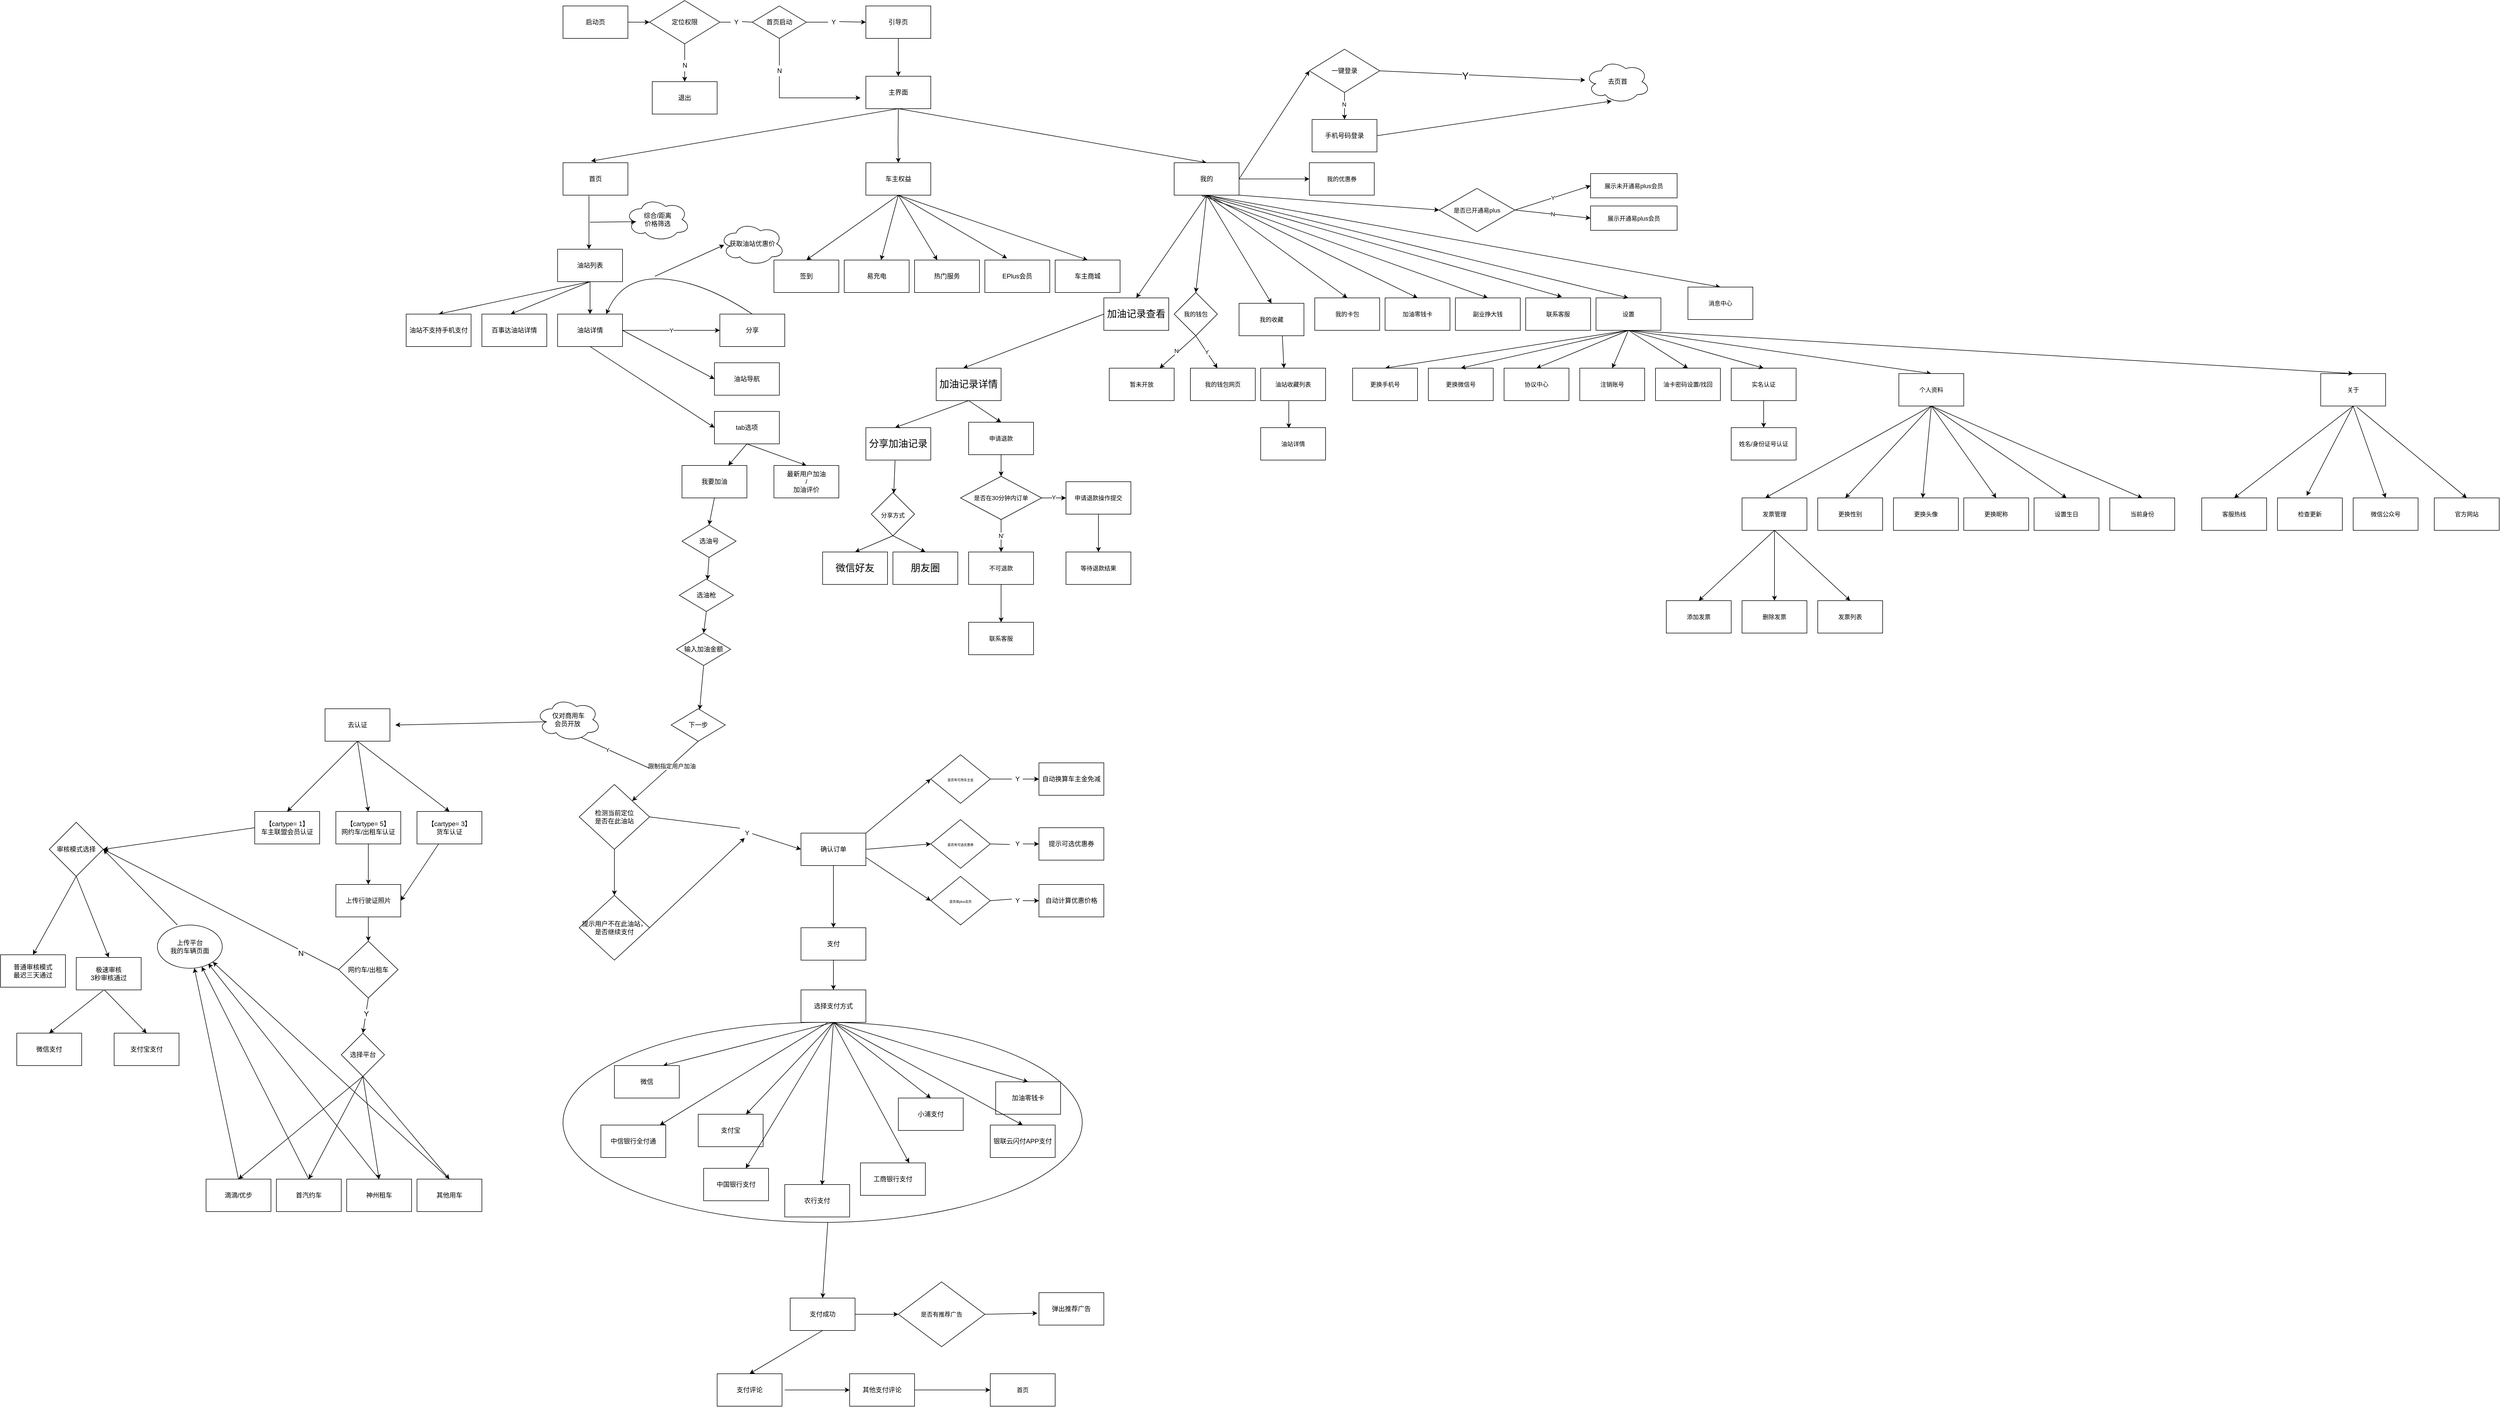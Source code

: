 <mxfile version="16.2.2" type="github">
  <diagram name="Page-1" id="74e2e168-ea6b-b213-b513-2b3c1d86103e">
    <mxGraphModel dx="3146" dy="608" grid="1" gridSize="10" guides="1" tooltips="1" connect="1" arrows="1" fold="1" page="1" pageScale="1" pageWidth="1100" pageHeight="850" background="none" math="0" shadow="0">
      <root>
        <mxCell id="0" />
        <mxCell id="1" parent="0" />
        <mxCell id="fMjQiQRAMIRR55F06jDx-43" value="" style="ellipse;whiteSpace=wrap;html=1;" parent="1" vertex="1">
          <mxGeometry x="-1080" y="1910" width="960" height="370" as="geometry" />
        </mxCell>
        <mxCell id="TzPy7AYL4UuAphbqVqQZ-1" value="&lt;font style=&quot;vertical-align: inherit&quot;&gt;&lt;font style=&quot;vertical-align: inherit&quot;&gt;启动页&lt;/font&gt;&lt;/font&gt;" style="rounded=0;whiteSpace=wrap;html=1;" parent="1" vertex="1">
          <mxGeometry x="-1080" y="30" width="120" height="60" as="geometry" />
        </mxCell>
        <mxCell id="TzPy7AYL4UuAphbqVqQZ-2" value="&lt;font style=&quot;vertical-align: inherit&quot;&gt;&lt;font style=&quot;vertical-align: inherit&quot;&gt;引导页&lt;/font&gt;&lt;/font&gt;" style="rounded=0;whiteSpace=wrap;html=1;" parent="1" vertex="1">
          <mxGeometry x="-520" y="30" width="120" height="60" as="geometry" />
        </mxCell>
        <mxCell id="TzPy7AYL4UuAphbqVqQZ-10" value="定位权限" style="rhombus;whiteSpace=wrap;html=1;" parent="1" vertex="1">
          <mxGeometry x="-920" y="20" width="130" height="80" as="geometry" />
        </mxCell>
        <mxCell id="TzPy7AYL4UuAphbqVqQZ-20" value="" style="endArrow=classic;html=1;rounded=0;exitX=0.5;exitY=1.05;exitDx=0;exitDy=0;exitPerimeter=0;" parent="1" source="TzPy7AYL4UuAphbqVqQZ-49" target="TzPy7AYL4UuAphbqVqQZ-22" edge="1">
          <mxGeometry width="50" height="50" relative="1" as="geometry">
            <mxPoint x="-920" y="170" as="sourcePoint" />
            <mxPoint x="69.5" y="320" as="targetPoint" />
            <Array as="points" />
          </mxGeometry>
        </mxCell>
        <mxCell id="TzPy7AYL4UuAphbqVqQZ-22" value="退出" style="rounded=0;whiteSpace=wrap;html=1;" parent="1" vertex="1">
          <mxGeometry x="-915" y="170" width="120" height="60" as="geometry" />
        </mxCell>
        <mxCell id="TzPy7AYL4UuAphbqVqQZ-29" value="" style="endArrow=classic;html=1;rounded=0;startArrow=none;exitX=1.05;exitY=0.45;exitDx=0;exitDy=0;exitPerimeter=0;entryX=0;entryY=0.5;entryDx=0;entryDy=0;" parent="1" source="TzPy7AYL4UuAphbqVqQZ-27" target="TzPy7AYL4UuAphbqVqQZ-2" edge="1">
          <mxGeometry width="50" height="50" relative="1" as="geometry">
            <mxPoint x="-410" y="60" as="sourcePoint" />
            <mxPoint x="-450" y="59" as="targetPoint" />
          </mxGeometry>
        </mxCell>
        <mxCell id="TzPy7AYL4UuAphbqVqQZ-39" value="" style="endArrow=classic;html=1;rounded=0;entryX=0;entryY=0.5;entryDx=0;entryDy=0;exitX=1;exitY=0.5;exitDx=0;exitDy=0;" parent="1" source="TzPy7AYL4UuAphbqVqQZ-1" target="TzPy7AYL4UuAphbqVqQZ-10" edge="1">
          <mxGeometry width="50" height="50" relative="1" as="geometry">
            <mxPoint x="-970" y="220" as="sourcePoint" />
            <mxPoint x="-920" y="170" as="targetPoint" />
          </mxGeometry>
        </mxCell>
        <mxCell id="TzPy7AYL4UuAphbqVqQZ-27" value="Y" style="text;html=1;align=center;verticalAlign=middle;resizable=0;points=[];autosize=1;strokeColor=none;fillColor=none;" parent="1" vertex="1">
          <mxGeometry x="-590" y="50" width="20" height="20" as="geometry" />
        </mxCell>
        <mxCell id="TzPy7AYL4UuAphbqVqQZ-44" value="Y" style="text;html=1;align=center;verticalAlign=middle;resizable=0;points=[];autosize=1;strokeColor=none;fillColor=none;" parent="1" vertex="1">
          <mxGeometry x="-770" y="50" width="20" height="20" as="geometry" />
        </mxCell>
        <mxCell id="TzPy7AYL4UuAphbqVqQZ-45" value="" style="endArrow=none;html=1;rounded=0;exitX=1;exitY=0.5;exitDx=0;exitDy=0;entryX=0;entryY=0.5;entryDx=0;entryDy=0;entryPerimeter=0;" parent="1" source="TzPy7AYL4UuAphbqVqQZ-10" target="TzPy7AYL4UuAphbqVqQZ-44" edge="1">
          <mxGeometry width="50" height="50" relative="1" as="geometry">
            <mxPoint x="-710" y="210" as="sourcePoint" />
            <mxPoint x="-660" y="160" as="targetPoint" />
          </mxGeometry>
        </mxCell>
        <mxCell id="TzPy7AYL4UuAphbqVqQZ-46" value="" style="endArrow=none;html=1;rounded=0;exitX=1;exitY=0.5;exitDx=0;exitDy=0;" parent="1" source="TzPy7AYL4UuAphbqVqQZ-23" edge="1">
          <mxGeometry width="50" height="50" relative="1" as="geometry">
            <mxPoint x="-550" y="240" as="sourcePoint" />
            <mxPoint x="-590" y="60" as="targetPoint" />
          </mxGeometry>
        </mxCell>
        <mxCell id="TzPy7AYL4UuAphbqVqQZ-23" value="首页启动" style="rhombus;whiteSpace=wrap;html=1;" parent="1" vertex="1">
          <mxGeometry x="-730" y="30" width="100" height="60" as="geometry" />
        </mxCell>
        <mxCell id="TzPy7AYL4UuAphbqVqQZ-47" value="" style="endArrow=none;html=1;rounded=0;startArrow=none;exitX=1.05;exitY=0.45;exitDx=0;exitDy=0;exitPerimeter=0;entryX=0;entryY=0.5;entryDx=0;entryDy=0;" parent="1" source="TzPy7AYL4UuAphbqVqQZ-44" target="TzPy7AYL4UuAphbqVqQZ-23" edge="1">
          <mxGeometry width="50" height="50" relative="1" as="geometry">
            <mxPoint x="-729" y="59" as="sourcePoint" />
            <mxPoint x="-650" y="60" as="targetPoint" />
          </mxGeometry>
        </mxCell>
        <mxCell id="TzPy7AYL4UuAphbqVqQZ-49" value="N" style="text;html=1;align=center;verticalAlign=middle;resizable=0;points=[];autosize=1;strokeColor=none;fillColor=none;" parent="1" vertex="1">
          <mxGeometry x="-865" y="130" width="20" height="20" as="geometry" />
        </mxCell>
        <mxCell id="TzPy7AYL4UuAphbqVqQZ-50" value="" style="endArrow=none;html=1;rounded=0;entryX=0.5;entryY=1;entryDx=0;entryDy=0;" parent="1" target="TzPy7AYL4UuAphbqVqQZ-10" edge="1">
          <mxGeometry width="50" height="50" relative="1" as="geometry">
            <mxPoint x="-855" y="130" as="sourcePoint" />
            <mxPoint x="-690" y="120" as="targetPoint" />
          </mxGeometry>
        </mxCell>
        <mxCell id="TzPy7AYL4UuAphbqVqQZ-52" value="主界面" style="rounded=0;whiteSpace=wrap;html=1;" parent="1" vertex="1">
          <mxGeometry x="-520" y="160" width="120" height="60" as="geometry" />
        </mxCell>
        <mxCell id="TzPy7AYL4UuAphbqVqQZ-53" value="" style="endArrow=classic;html=1;rounded=0;exitX=0.5;exitY=1;exitDx=0;exitDy=0;entryX=0.5;entryY=0;entryDx=0;entryDy=0;" parent="1" source="TzPy7AYL4UuAphbqVqQZ-2" target="TzPy7AYL4UuAphbqVqQZ-52" edge="1">
          <mxGeometry width="50" height="50" relative="1" as="geometry">
            <mxPoint x="-280" y="150" as="sourcePoint" />
            <mxPoint x="-230" y="100" as="targetPoint" />
          </mxGeometry>
        </mxCell>
        <mxCell id="TzPy7AYL4UuAphbqVqQZ-57" value="" style="endArrow=classic;html=1;rounded=0;entryX=0.5;entryY=0;entryDx=0;entryDy=0;exitX=0.5;exitY=1;exitDx=0;exitDy=0;" parent="1" source="TzPy7AYL4UuAphbqVqQZ-52" target="TzPy7AYL4UuAphbqVqQZ-62" edge="1">
          <mxGeometry width="50" height="50" relative="1" as="geometry">
            <mxPoint x="-460" y="240" as="sourcePoint" />
            <mxPoint x="-400" y="320" as="targetPoint" />
          </mxGeometry>
        </mxCell>
        <mxCell id="TzPy7AYL4UuAphbqVqQZ-58" value="" style="endArrow=classic;html=1;rounded=0;entryX=0.5;entryY=0;entryDx=0;entryDy=0;" parent="1" target="TzPy7AYL4UuAphbqVqQZ-61" edge="1">
          <mxGeometry width="50" height="50" relative="1" as="geometry">
            <mxPoint x="-460" y="220" as="sourcePoint" />
            <mxPoint x="-460.5" y="320" as="targetPoint" />
            <Array as="points">
              <mxPoint x="-460.5" y="280" />
            </Array>
          </mxGeometry>
        </mxCell>
        <mxCell id="TzPy7AYL4UuAphbqVqQZ-59" value="" style="endArrow=classic;html=1;rounded=0;exitX=0.5;exitY=1;exitDx=0;exitDy=0;entryX=0.433;entryY=-0.05;entryDx=0;entryDy=0;entryPerimeter=0;" parent="1" source="TzPy7AYL4UuAphbqVqQZ-52" target="TzPy7AYL4UuAphbqVqQZ-60" edge="1">
          <mxGeometry width="50" height="50" relative="1" as="geometry">
            <mxPoint x="-410" y="210" as="sourcePoint" />
            <mxPoint x="-520" y="320" as="targetPoint" />
          </mxGeometry>
        </mxCell>
        <mxCell id="TzPy7AYL4UuAphbqVqQZ-60" value="首页" style="rounded=0;whiteSpace=wrap;html=1;" parent="1" vertex="1">
          <mxGeometry x="-1080" y="320" width="120" height="60" as="geometry" />
        </mxCell>
        <mxCell id="TzPy7AYL4UuAphbqVqQZ-61" value="车主权益" style="rounded=0;whiteSpace=wrap;html=1;" parent="1" vertex="1">
          <mxGeometry x="-520" y="320" width="120" height="60" as="geometry" />
        </mxCell>
        <mxCell id="TzPy7AYL4UuAphbqVqQZ-62" value="我的" style="rounded=0;whiteSpace=wrap;html=1;" parent="1" vertex="1">
          <mxGeometry x="50" y="320" width="120" height="60" as="geometry" />
        </mxCell>
        <mxCell id="TzPy7AYL4UuAphbqVqQZ-64" value="" style="endArrow=classic;html=1;rounded=0;exitX=0.5;exitY=1;exitDx=0;exitDy=0;startArrow=none;" parent="1" source="TzPy7AYL4UuAphbqVqQZ-65" edge="1">
          <mxGeometry width="50" height="50" relative="1" as="geometry">
            <mxPoint x="-650" y="200" as="sourcePoint" />
            <mxPoint x="-530" y="200" as="targetPoint" />
            <Array as="points">
              <mxPoint x="-680" y="200" />
            </Array>
          </mxGeometry>
        </mxCell>
        <mxCell id="TzPy7AYL4UuAphbqVqQZ-65" value="N" style="text;html=1;align=center;verticalAlign=middle;resizable=0;points=[];autosize=1;strokeColor=none;fillColor=none;" parent="1" vertex="1">
          <mxGeometry x="-690" y="140" width="20" height="20" as="geometry" />
        </mxCell>
        <mxCell id="TzPy7AYL4UuAphbqVqQZ-67" value="" style="endArrow=none;html=1;rounded=0;exitX=0.5;exitY=1;exitDx=0;exitDy=0;" parent="1" source="TzPy7AYL4UuAphbqVqQZ-23" edge="1">
          <mxGeometry width="50" height="50" relative="1" as="geometry">
            <mxPoint x="-680" y="90" as="sourcePoint" />
            <mxPoint x="-680" y="140" as="targetPoint" />
            <Array as="points" />
          </mxGeometry>
        </mxCell>
        <mxCell id="MTaYHc9d6E_w-VhPbMXi-15" value="一键登录" style="rhombus;whiteSpace=wrap;html=1;" parent="1" vertex="1">
          <mxGeometry x="300" y="110" width="130" height="80" as="geometry" />
        </mxCell>
        <mxCell id="MTaYHc9d6E_w-VhPbMXi-18" value="" style="endArrow=classic;html=1;rounded=0;exitX=1;exitY=0.5;exitDx=0;exitDy=0;entryX=0;entryY=0.5;entryDx=0;entryDy=0;" parent="1" source="TzPy7AYL4UuAphbqVqQZ-62" target="MTaYHc9d6E_w-VhPbMXi-15" edge="1">
          <mxGeometry width="50" height="50" relative="1" as="geometry">
            <mxPoint x="120" y="450" as="sourcePoint" />
            <mxPoint x="170" y="400" as="targetPoint" />
          </mxGeometry>
        </mxCell>
        <mxCell id="MTaYHc9d6E_w-VhPbMXi-21" value="去页首" style="ellipse;shape=cloud;whiteSpace=wrap;html=1;" parent="1" vertex="1">
          <mxGeometry x="810" y="130" width="120" height="80" as="geometry" />
        </mxCell>
        <mxCell id="MTaYHc9d6E_w-VhPbMXi-23" value="手机号码登录" style="rounded=0;whiteSpace=wrap;html=1;" parent="1" vertex="1">
          <mxGeometry x="305" y="240" width="120" height="60" as="geometry" />
        </mxCell>
        <mxCell id="eYpvQMOPuGCcLAQW_gBX-1" value="" style="endArrow=classic;html=1;rounded=0;exitX=0.4;exitY=1.017;exitDx=0;exitDy=0;exitPerimeter=0;" parent="1" source="TzPy7AYL4UuAphbqVqQZ-60" edge="1">
          <mxGeometry width="50" height="50" relative="1" as="geometry">
            <mxPoint x="-1020" y="460" as="sourcePoint" />
            <mxPoint x="-1032" y="480" as="targetPoint" />
          </mxGeometry>
        </mxCell>
        <mxCell id="eYpvQMOPuGCcLAQW_gBX-2" value="油站列表" style="rounded=0;whiteSpace=wrap;html=1;" parent="1" vertex="1">
          <mxGeometry x="-1090" y="480" width="120" height="60" as="geometry" />
        </mxCell>
        <mxCell id="eYpvQMOPuGCcLAQW_gBX-3" value="" style="endArrow=classic;html=1;rounded=0;entryX=0.16;entryY=0.55;entryDx=0;entryDy=0;entryPerimeter=0;" parent="1" target="eYpvQMOPuGCcLAQW_gBX-4" edge="1">
          <mxGeometry width="50" height="50" relative="1" as="geometry">
            <mxPoint x="-1030" y="430" as="sourcePoint" />
            <mxPoint x="-960" y="430" as="targetPoint" />
          </mxGeometry>
        </mxCell>
        <mxCell id="eYpvQMOPuGCcLAQW_gBX-4" value="综合/距离&lt;br&gt;价格筛选" style="ellipse;shape=cloud;whiteSpace=wrap;html=1;" parent="1" vertex="1">
          <mxGeometry x="-965" y="385" width="120" height="80" as="geometry" />
        </mxCell>
        <mxCell id="eYpvQMOPuGCcLAQW_gBX-5" value="油站详情" style="rounded=0;whiteSpace=wrap;html=1;" parent="1" vertex="1">
          <mxGeometry x="-1090" y="600" width="120" height="60" as="geometry" />
        </mxCell>
        <mxCell id="eYpvQMOPuGCcLAQW_gBX-6" value="" style="endArrow=classic;html=1;rounded=0;exitX=0.5;exitY=1;exitDx=0;exitDy=0;" parent="1" source="eYpvQMOPuGCcLAQW_gBX-2" target="eYpvQMOPuGCcLAQW_gBX-5" edge="1">
          <mxGeometry width="50" height="50" relative="1" as="geometry">
            <mxPoint x="-820" y="580" as="sourcePoint" />
            <mxPoint x="-770" y="530" as="targetPoint" />
          </mxGeometry>
        </mxCell>
        <mxCell id="eYpvQMOPuGCcLAQW_gBX-8" value="分享" style="rounded=0;whiteSpace=wrap;html=1;" parent="1" vertex="1">
          <mxGeometry x="-790" y="600" width="120" height="60" as="geometry" />
        </mxCell>
        <mxCell id="eYpvQMOPuGCcLAQW_gBX-12" value="" style="curved=1;endArrow=classic;html=1;rounded=0;exitX=0.5;exitY=0;exitDx=0;exitDy=0;entryX=0.75;entryY=0;entryDx=0;entryDy=0;" parent="1" source="eYpvQMOPuGCcLAQW_gBX-8" target="eYpvQMOPuGCcLAQW_gBX-5" edge="1">
          <mxGeometry width="50" height="50" relative="1" as="geometry">
            <mxPoint x="-480" y="630" as="sourcePoint" />
            <mxPoint x="-980" y="580" as="targetPoint" />
            <Array as="points">
              <mxPoint x="-820" y="540" />
              <mxPoint x="-970" y="530" />
            </Array>
          </mxGeometry>
        </mxCell>
        <mxCell id="eYpvQMOPuGCcLAQW_gBX-14" value="获取油站优惠价" style="ellipse;shape=cloud;whiteSpace=wrap;html=1;" parent="1" vertex="1">
          <mxGeometry x="-790" y="430" width="120" height="80" as="geometry" />
        </mxCell>
        <mxCell id="eYpvQMOPuGCcLAQW_gBX-15" value="" style="endArrow=classic;html=1;rounded=0;entryX=0.067;entryY=0.525;entryDx=0;entryDy=0;entryPerimeter=0;" parent="1" target="eYpvQMOPuGCcLAQW_gBX-14" edge="1">
          <mxGeometry width="50" height="50" relative="1" as="geometry">
            <mxPoint x="-910" y="530" as="sourcePoint" />
            <mxPoint x="-770" y="530" as="targetPoint" />
          </mxGeometry>
        </mxCell>
        <mxCell id="eYpvQMOPuGCcLAQW_gBX-17" value="油站导航" style="rounded=0;whiteSpace=wrap;html=1;" parent="1" vertex="1">
          <mxGeometry x="-800" y="690" width="120" height="60" as="geometry" />
        </mxCell>
        <mxCell id="eYpvQMOPuGCcLAQW_gBX-18" value="" style="endArrow=classic;html=1;rounded=0;exitX=1;exitY=0.5;exitDx=0;exitDy=0;entryX=0;entryY=0.5;entryDx=0;entryDy=0;" parent="1" source="eYpvQMOPuGCcLAQW_gBX-5" target="eYpvQMOPuGCcLAQW_gBX-17" edge="1">
          <mxGeometry width="50" height="50" relative="1" as="geometry">
            <mxPoint x="-480" y="630" as="sourcePoint" />
            <mxPoint x="-430" y="580" as="targetPoint" />
          </mxGeometry>
        </mxCell>
        <mxCell id="eYpvQMOPuGCcLAQW_gBX-19" value="" style="endArrow=classic;html=1;rounded=0;exitX=0.5;exitY=1;exitDx=0;exitDy=0;entryX=0;entryY=0.5;entryDx=0;entryDy=0;" parent="1" source="eYpvQMOPuGCcLAQW_gBX-5" target="eYpvQMOPuGCcLAQW_gBX-21" edge="1">
          <mxGeometry width="50" height="50" relative="1" as="geometry">
            <mxPoint x="-910" y="770" as="sourcePoint" />
            <mxPoint x="-1040" y="750" as="targetPoint" />
          </mxGeometry>
        </mxCell>
        <mxCell id="eYpvQMOPuGCcLAQW_gBX-21" value="tab选项" style="rounded=0;whiteSpace=wrap;html=1;" parent="1" vertex="1">
          <mxGeometry x="-800" y="780" width="120" height="60" as="geometry" />
        </mxCell>
        <mxCell id="eYpvQMOPuGCcLAQW_gBX-22" value="" style="endArrow=classic;html=1;rounded=0;exitX=0.5;exitY=1;exitDx=0;exitDy=0;entryX=0.5;entryY=0;entryDx=0;entryDy=0;" parent="1" source="eYpvQMOPuGCcLAQW_gBX-21" target="eYpvQMOPuGCcLAQW_gBX-23" edge="1">
          <mxGeometry width="50" height="50" relative="1" as="geometry">
            <mxPoint x="-1031.04" y="673" as="sourcePoint" />
            <mxPoint x="-870" y="940" as="targetPoint" />
          </mxGeometry>
        </mxCell>
        <mxCell id="eYpvQMOPuGCcLAQW_gBX-23" value="最新用户加油&lt;br&gt;/&lt;br&gt;加油评价" style="rounded=0;whiteSpace=wrap;html=1;" parent="1" vertex="1">
          <mxGeometry x="-690" y="880" width="120" height="60" as="geometry" />
        </mxCell>
        <mxCell id="eYpvQMOPuGCcLAQW_gBX-24" value="我要加油" style="rounded=0;whiteSpace=wrap;html=1;" parent="1" vertex="1">
          <mxGeometry x="-860" y="880" width="120" height="60" as="geometry" />
        </mxCell>
        <mxCell id="eYpvQMOPuGCcLAQW_gBX-25" value="" style="endArrow=classic;html=1;rounded=0;exitX=0.5;exitY=1;exitDx=0;exitDy=0;" parent="1" source="eYpvQMOPuGCcLAQW_gBX-21" target="eYpvQMOPuGCcLAQW_gBX-24" edge="1">
          <mxGeometry width="50" height="50" relative="1" as="geometry">
            <mxPoint x="-980" y="880" as="sourcePoint" />
            <mxPoint x="-930" y="830" as="targetPoint" />
          </mxGeometry>
        </mxCell>
        <mxCell id="eYpvQMOPuGCcLAQW_gBX-27" value="选油号" style="rhombus;whiteSpace=wrap;html=1;" parent="1" vertex="1">
          <mxGeometry x="-860" y="990" width="100" height="60" as="geometry" />
        </mxCell>
        <mxCell id="eYpvQMOPuGCcLAQW_gBX-28" value="" style="endArrow=classic;html=1;rounded=0;exitX=0.5;exitY=1;exitDx=0;exitDy=0;entryX=0.5;entryY=0;entryDx=0;entryDy=0;" parent="1" source="eYpvQMOPuGCcLAQW_gBX-24" target="eYpvQMOPuGCcLAQW_gBX-27" edge="1">
          <mxGeometry width="50" height="50" relative="1" as="geometry">
            <mxPoint x="-1000" y="1050" as="sourcePoint" />
            <mxPoint x="-950" y="1000" as="targetPoint" />
          </mxGeometry>
        </mxCell>
        <mxCell id="eYpvQMOPuGCcLAQW_gBX-29" value="选油枪" style="rhombus;whiteSpace=wrap;html=1;" parent="1" vertex="1">
          <mxGeometry x="-865" y="1090" width="100" height="60" as="geometry" />
        </mxCell>
        <mxCell id="eYpvQMOPuGCcLAQW_gBX-30" value="" style="endArrow=classic;html=1;rounded=0;exitX=0.5;exitY=1;exitDx=0;exitDy=0;" parent="1" source="eYpvQMOPuGCcLAQW_gBX-27" target="eYpvQMOPuGCcLAQW_gBX-29" edge="1">
          <mxGeometry width="50" height="50" relative="1" as="geometry">
            <mxPoint x="-790" y="950" as="sourcePoint" />
            <mxPoint x="-805" y="1030" as="targetPoint" />
          </mxGeometry>
        </mxCell>
        <mxCell id="eYpvQMOPuGCcLAQW_gBX-31" value="输入加油金额" style="rhombus;whiteSpace=wrap;html=1;" parent="1" vertex="1">
          <mxGeometry x="-870" y="1190" width="100" height="60" as="geometry" />
        </mxCell>
        <mxCell id="eYpvQMOPuGCcLAQW_gBX-32" value="" style="endArrow=classic;html=1;rounded=0;exitX=0.5;exitY=1;exitDx=0;exitDy=0;entryX=0.5;entryY=0;entryDx=0;entryDy=0;" parent="1" source="eYpvQMOPuGCcLAQW_gBX-29" target="eYpvQMOPuGCcLAQW_gBX-31" edge="1">
          <mxGeometry width="50" height="50" relative="1" as="geometry">
            <mxPoint x="-800" y="1060" as="sourcePoint" />
            <mxPoint x="-802.945" y="1101.233" as="targetPoint" />
          </mxGeometry>
        </mxCell>
        <mxCell id="eYpvQMOPuGCcLAQW_gBX-34" value="下一步" style="rhombus;whiteSpace=wrap;html=1;" parent="1" vertex="1">
          <mxGeometry x="-880" y="1330" width="100" height="60" as="geometry" />
        </mxCell>
        <mxCell id="eYpvQMOPuGCcLAQW_gBX-35" value="" style="endArrow=classic;html=1;rounded=0;exitX=0.5;exitY=1;exitDx=0;exitDy=0;" parent="1" source="eYpvQMOPuGCcLAQW_gBX-31" target="eYpvQMOPuGCcLAQW_gBX-34" edge="1">
          <mxGeometry width="50" height="50" relative="1" as="geometry">
            <mxPoint x="-760" y="1330" as="sourcePoint" />
            <mxPoint x="-710" y="1280" as="targetPoint" />
          </mxGeometry>
        </mxCell>
        <mxCell id="eYpvQMOPuGCcLAQW_gBX-39" value="" style="endArrow=classic;html=1;rounded=0;exitX=1;exitY=0.55;exitDx=0;exitDy=0;exitPerimeter=0;entryX=0;entryY=0.5;entryDx=0;entryDy=0;" parent="1" source="eYpvQMOPuGCcLAQW_gBX-40" target="eYpvQMOPuGCcLAQW_gBX-54" edge="1">
          <mxGeometry width="50" height="50" relative="1" as="geometry">
            <mxPoint x="-670" y="1470" as="sourcePoint" />
            <mxPoint x="-650" y="1521" as="targetPoint" />
            <Array as="points" />
          </mxGeometry>
        </mxCell>
        <mxCell id="eYpvQMOPuGCcLAQW_gBX-40" value="Y" style="text;html=1;align=center;verticalAlign=middle;resizable=0;points=[];autosize=1;strokeColor=none;fillColor=none;" parent="1" vertex="1">
          <mxGeometry x="-750" y="1550" width="20" height="20" as="geometry" />
        </mxCell>
        <mxCell id="eYpvQMOPuGCcLAQW_gBX-41" value="" style="endArrow=none;html=1;rounded=0;exitX=-0.15;exitY=0.05;exitDx=0;exitDy=0;exitPerimeter=0;entryX=1;entryY=0.5;entryDx=0;entryDy=0;" parent="1" source="eYpvQMOPuGCcLAQW_gBX-40" target="eYpvQMOPuGCcLAQW_gBX-42" edge="1">
          <mxGeometry width="50" height="50" relative="1" as="geometry">
            <mxPoint x="-545" y="1130" as="sourcePoint" />
            <mxPoint x="-730" y="1410" as="targetPoint" />
          </mxGeometry>
        </mxCell>
        <mxCell id="eYpvQMOPuGCcLAQW_gBX-42" value="检测当前定位&lt;br&gt;是否在此油站" style="rhombus;whiteSpace=wrap;html=1;" parent="1" vertex="1">
          <mxGeometry x="-1050" y="1470" width="130" height="120" as="geometry" />
        </mxCell>
        <mxCell id="eYpvQMOPuGCcLAQW_gBX-43" value="" style="endArrow=classic;html=1;rounded=0;exitX=0.5;exitY=1;exitDx=0;exitDy=0;" parent="1" source="eYpvQMOPuGCcLAQW_gBX-34" target="eYpvQMOPuGCcLAQW_gBX-42" edge="1">
          <mxGeometry width="50" height="50" relative="1" as="geometry">
            <mxPoint x="-810" y="1260" as="sourcePoint" />
            <mxPoint x="-817.414" y="1341.552" as="targetPoint" />
          </mxGeometry>
        </mxCell>
        <mxCell id="fMjQiQRAMIRR55F06jDx-3" value="限制指定用户加油" style="edgeLabel;html=1;align=center;verticalAlign=middle;resizable=0;points=[];" parent="eYpvQMOPuGCcLAQW_gBX-43" vertex="1" connectable="0">
          <mxGeometry x="-0.183" y="1" relative="1" as="geometry">
            <mxPoint as="offset" />
          </mxGeometry>
        </mxCell>
        <mxCell id="eYpvQMOPuGCcLAQW_gBX-45" value="" style="endArrow=classic;html=1;rounded=0;exitX=0.5;exitY=1;exitDx=0;exitDy=0;entryX=0.5;entryY=0;entryDx=0;entryDy=0;" parent="1" source="eYpvQMOPuGCcLAQW_gBX-42" target="eYpvQMOPuGCcLAQW_gBX-76" edge="1">
          <mxGeometry width="50" height="50" relative="1" as="geometry">
            <mxPoint x="-720" y="1630" as="sourcePoint" />
            <mxPoint x="-1026.25" y="1810" as="targetPoint" />
          </mxGeometry>
        </mxCell>
        <mxCell id="eYpvQMOPuGCcLAQW_gBX-54" value="确认订单" style="rounded=0;whiteSpace=wrap;html=1;" parent="1" vertex="1">
          <mxGeometry x="-640" y="1560" width="120" height="60" as="geometry" />
        </mxCell>
        <mxCell id="eYpvQMOPuGCcLAQW_gBX-57" value="自动换算车主金免减" style="rounded=0;whiteSpace=wrap;html=1;" parent="1" vertex="1">
          <mxGeometry x="-200" y="1430" width="120" height="60" as="geometry" />
        </mxCell>
        <mxCell id="eYpvQMOPuGCcLAQW_gBX-59" value="" style="endArrow=classic;html=1;rounded=0;entryX=0;entryY=0.5;entryDx=0;entryDy=0;" parent="1" source="eYpvQMOPuGCcLAQW_gBX-60" target="eYpvQMOPuGCcLAQW_gBX-57" edge="1">
          <mxGeometry width="50" height="50" relative="1" as="geometry">
            <mxPoint x="-320" y="1490" as="sourcePoint" />
            <mxPoint x="-330" y="1580" as="targetPoint" />
            <Array as="points" />
          </mxGeometry>
        </mxCell>
        <mxCell id="eYpvQMOPuGCcLAQW_gBX-60" value="Y" style="text;html=1;align=center;verticalAlign=middle;resizable=0;points=[];autosize=1;strokeColor=none;fillColor=none;" parent="1" vertex="1">
          <mxGeometry x="-250" y="1450" width="20" height="20" as="geometry" />
        </mxCell>
        <mxCell id="eYpvQMOPuGCcLAQW_gBX-61" value="" style="endArrow=none;html=1;rounded=0;entryX=1;entryY=0.5;entryDx=0;entryDy=0;exitX=0;exitY=0.5;exitDx=0;exitDy=0;exitPerimeter=0;" parent="1" source="eYpvQMOPuGCcLAQW_gBX-60" target="eYpvQMOPuGCcLAQW_gBX-62" edge="1">
          <mxGeometry width="50" height="50" relative="1" as="geometry">
            <mxPoint x="-320" y="1515" as="sourcePoint" />
            <mxPoint x="-520" y="1580" as="targetPoint" />
          </mxGeometry>
        </mxCell>
        <mxCell id="eYpvQMOPuGCcLAQW_gBX-62" value="&lt;font style=&quot;font-size: 6px&quot;&gt;是否有可用车主金&lt;/font&gt;" style="rhombus;whiteSpace=wrap;html=1;" parent="1" vertex="1">
          <mxGeometry x="-400" y="1415" width="110" height="90" as="geometry" />
        </mxCell>
        <mxCell id="eYpvQMOPuGCcLAQW_gBX-63" value="" style="endArrow=classic;html=1;rounded=0;exitX=1;exitY=0;exitDx=0;exitDy=0;entryX=0;entryY=0.5;entryDx=0;entryDy=0;" parent="1" source="eYpvQMOPuGCcLAQW_gBX-54" target="eYpvQMOPuGCcLAQW_gBX-62" edge="1">
          <mxGeometry width="50" height="50" relative="1" as="geometry">
            <mxPoint x="-650" y="1520" as="sourcePoint" />
            <mxPoint x="-600" y="1470" as="targetPoint" />
          </mxGeometry>
        </mxCell>
        <mxCell id="eYpvQMOPuGCcLAQW_gBX-64" value="" style="endArrow=classic;html=1;rounded=0;fontFamily=Helvetica;fontSize=8;exitX=1;exitY=0.5;exitDx=0;exitDy=0;entryX=0;entryY=0.5;entryDx=0;entryDy=0;" parent="1" source="eYpvQMOPuGCcLAQW_gBX-54" target="eYpvQMOPuGCcLAQW_gBX-65" edge="1">
          <mxGeometry width="50" height="50" relative="1" as="geometry">
            <mxPoint x="-320" y="1650" as="sourcePoint" />
            <mxPoint x="-450" y="1590" as="targetPoint" />
          </mxGeometry>
        </mxCell>
        <mxCell id="eYpvQMOPuGCcLAQW_gBX-65" value="&lt;span style=&quot;font-size: 6px&quot;&gt;是否有可选优惠券&lt;/span&gt;" style="rhombus;whiteSpace=wrap;html=1;" parent="1" vertex="1">
          <mxGeometry x="-400" y="1535" width="110" height="90" as="geometry" />
        </mxCell>
        <mxCell id="eYpvQMOPuGCcLAQW_gBX-66" value="" style="endArrow=classic;html=1;rounded=0;entryX=0;entryY=0.5;entryDx=0;entryDy=0;" parent="1" source="eYpvQMOPuGCcLAQW_gBX-67" target="eYpvQMOPuGCcLAQW_gBX-69" edge="1">
          <mxGeometry width="50" height="50" relative="1" as="geometry">
            <mxPoint x="-210" y="1589.5" as="sourcePoint" />
            <mxPoint x="-130" y="1589.5" as="targetPoint" />
            <Array as="points" />
          </mxGeometry>
        </mxCell>
        <mxCell id="eYpvQMOPuGCcLAQW_gBX-67" value="Y" style="text;html=1;align=center;verticalAlign=middle;resizable=0;points=[];autosize=1;strokeColor=none;fillColor=none;" parent="1" vertex="1">
          <mxGeometry x="-250" y="1570" width="20" height="20" as="geometry" />
        </mxCell>
        <mxCell id="eYpvQMOPuGCcLAQW_gBX-68" value="" style="endArrow=none;html=1;rounded=0;entryX=1;entryY=0.5;entryDx=0;entryDy=0;exitX=-0.2;exitY=0.55;exitDx=0;exitDy=0;exitPerimeter=0;" parent="1" source="eYpvQMOPuGCcLAQW_gBX-67" target="eYpvQMOPuGCcLAQW_gBX-65" edge="1">
          <mxGeometry width="50" height="50" relative="1" as="geometry">
            <mxPoint x="-290" y="1590" as="sourcePoint" />
            <mxPoint x="-310" y="1560" as="targetPoint" />
          </mxGeometry>
        </mxCell>
        <mxCell id="eYpvQMOPuGCcLAQW_gBX-69" value="提示可选优惠券" style="rounded=0;whiteSpace=wrap;html=1;" parent="1" vertex="1">
          <mxGeometry x="-200" y="1550" width="120" height="60" as="geometry" />
        </mxCell>
        <mxCell id="eYpvQMOPuGCcLAQW_gBX-70" value="&lt;span style=&quot;font-size: 6px&quot;&gt;是否易plus会员&lt;/span&gt;" style="rhombus;whiteSpace=wrap;html=1;" parent="1" vertex="1">
          <mxGeometry x="-400" y="1640" width="110" height="90" as="geometry" />
        </mxCell>
        <mxCell id="eYpvQMOPuGCcLAQW_gBX-71" value="" style="endArrow=classic;html=1;rounded=0;fontFamily=Helvetica;fontSize=8;exitX=1;exitY=0.75;exitDx=0;exitDy=0;entryX=0;entryY=0.5;entryDx=0;entryDy=0;" parent="1" source="eYpvQMOPuGCcLAQW_gBX-54" target="eYpvQMOPuGCcLAQW_gBX-70" edge="1">
          <mxGeometry width="50" height="50" relative="1" as="geometry">
            <mxPoint x="-470" y="1630" as="sourcePoint" />
            <mxPoint x="-400" y="1630" as="targetPoint" />
          </mxGeometry>
        </mxCell>
        <mxCell id="eYpvQMOPuGCcLAQW_gBX-72" value="自动计算优惠价格" style="rounded=0;whiteSpace=wrap;html=1;" parent="1" vertex="1">
          <mxGeometry x="-200" y="1655" width="120" height="60" as="geometry" />
        </mxCell>
        <mxCell id="eYpvQMOPuGCcLAQW_gBX-73" value="" style="endArrow=classic;html=1;rounded=0;entryX=0;entryY=0.5;entryDx=0;entryDy=0;" parent="1" source="eYpvQMOPuGCcLAQW_gBX-74" target="eYpvQMOPuGCcLAQW_gBX-72" edge="1">
          <mxGeometry width="50" height="50" relative="1" as="geometry">
            <mxPoint x="-390" y="1840" as="sourcePoint" />
            <mxPoint x="-260" y="1810" as="targetPoint" />
            <Array as="points" />
          </mxGeometry>
        </mxCell>
        <mxCell id="eYpvQMOPuGCcLAQW_gBX-74" value="Y" style="text;html=1;align=center;verticalAlign=middle;resizable=0;points=[];autosize=1;strokeColor=none;fillColor=none;" parent="1" vertex="1">
          <mxGeometry x="-250" y="1675" width="20" height="20" as="geometry" />
        </mxCell>
        <mxCell id="eYpvQMOPuGCcLAQW_gBX-75" value="" style="endArrow=none;html=1;rounded=0;entryX=1;entryY=0.5;entryDx=0;entryDy=0;exitX=0;exitY=0.35;exitDx=0;exitDy=0;exitPerimeter=0;" parent="1" source="eYpvQMOPuGCcLAQW_gBX-74" target="eYpvQMOPuGCcLAQW_gBX-70" edge="1">
          <mxGeometry width="50" height="50" relative="1" as="geometry">
            <mxPoint x="-390" y="1865" as="sourcePoint" />
            <mxPoint x="-360" y="1810" as="targetPoint" />
          </mxGeometry>
        </mxCell>
        <mxCell id="eYpvQMOPuGCcLAQW_gBX-76" value="提示用户不在此油站，是否继续支付" style="rhombus;whiteSpace=wrap;html=1;" parent="1" vertex="1">
          <mxGeometry x="-1050" y="1675" width="130" height="120" as="geometry" />
        </mxCell>
        <mxCell id="eYpvQMOPuGCcLAQW_gBX-77" value="" style="endArrow=classic;html=1;rounded=0;fontFamily=Helvetica;fontSize=8;exitX=1;exitY=0.5;exitDx=0;exitDy=0;entryX=0.3;entryY=0.95;entryDx=0;entryDy=0;entryPerimeter=0;" parent="1" source="eYpvQMOPuGCcLAQW_gBX-76" target="eYpvQMOPuGCcLAQW_gBX-40" edge="1">
          <mxGeometry width="50" height="50" relative="1" as="geometry">
            <mxPoint x="-710" y="1800" as="sourcePoint" />
            <mxPoint x="-660" y="1750" as="targetPoint" />
          </mxGeometry>
        </mxCell>
        <mxCell id="fMjQiQRAMIRR55F06jDx-12" value="" style="endArrow=classic;html=1;rounded=0;entryX=0.16;entryY=0.55;entryDx=0;entryDy=0;entryPerimeter=0;" parent="1" target="fMjQiQRAMIRR55F06jDx-15" edge="1">
          <mxGeometry width="50" height="50" relative="1" as="geometry">
            <mxPoint x="-920" y="1440" as="sourcePoint" />
            <mxPoint x="-710" y="1420" as="targetPoint" />
          </mxGeometry>
        </mxCell>
        <mxCell id="fMjQiQRAMIRR55F06jDx-13" value="Y" style="edgeLabel;html=1;align=center;verticalAlign=middle;resizable=0;points=[];" parent="fMjQiQRAMIRR55F06jDx-12" vertex="1" connectable="0">
          <mxGeometry x="-0.183" y="1" relative="1" as="geometry">
            <mxPoint as="offset" />
          </mxGeometry>
        </mxCell>
        <mxCell id="fMjQiQRAMIRR55F06jDx-15" value="仅对商用车&lt;br&gt;会员开放&amp;nbsp;" style="ellipse;shape=cloud;whiteSpace=wrap;html=1;" parent="1" vertex="1">
          <mxGeometry x="-1130" y="1310" width="120" height="80" as="geometry" />
        </mxCell>
        <mxCell id="fMjQiQRAMIRR55F06jDx-17" value="" style="endArrow=classic;html=1;rounded=0;exitX=0.16;exitY=0.55;exitDx=0;exitDy=0;exitPerimeter=0;" parent="1" source="fMjQiQRAMIRR55F06jDx-15" edge="1">
          <mxGeometry width="50" height="50" relative="1" as="geometry">
            <mxPoint x="-550" y="1420" as="sourcePoint" />
            <mxPoint x="-1390" y="1360" as="targetPoint" />
          </mxGeometry>
        </mxCell>
        <mxCell id="fMjQiQRAMIRR55F06jDx-18" value="去认证" style="rounded=0;whiteSpace=wrap;html=1;" parent="1" vertex="1">
          <mxGeometry x="-1520" y="1330" width="120" height="60" as="geometry" />
        </mxCell>
        <mxCell id="fMjQiQRAMIRR55F06jDx-19" value="" style="endArrow=classic;html=1;rounded=0;exitX=0.5;exitY=1;exitDx=0;exitDy=0;entryX=0.5;entryY=0;entryDx=0;entryDy=0;" parent="1" source="eYpvQMOPuGCcLAQW_gBX-54" target="fMjQiQRAMIRR55F06jDx-20" edge="1">
          <mxGeometry width="50" height="50" relative="1" as="geometry">
            <mxPoint x="-540" y="1830" as="sourcePoint" />
            <mxPoint x="-580" y="1730" as="targetPoint" />
          </mxGeometry>
        </mxCell>
        <mxCell id="fMjQiQRAMIRR55F06jDx-20" value="支付" style="rounded=0;whiteSpace=wrap;html=1;" parent="1" vertex="1">
          <mxGeometry x="-640" y="1735" width="120" height="60" as="geometry" />
        </mxCell>
        <mxCell id="fMjQiQRAMIRR55F06jDx-22" value="选择支付方式" style="rounded=0;whiteSpace=wrap;html=1;" parent="1" vertex="1">
          <mxGeometry x="-640" y="1850" width="120" height="60" as="geometry" />
        </mxCell>
        <mxCell id="fMjQiQRAMIRR55F06jDx-23" value="" style="endArrow=classic;html=1;rounded=0;exitX=0.5;exitY=1;exitDx=0;exitDy=0;entryX=0.5;entryY=0;entryDx=0;entryDy=0;" parent="1" source="fMjQiQRAMIRR55F06jDx-20" target="fMjQiQRAMIRR55F06jDx-22" edge="1">
          <mxGeometry width="50" height="50" relative="1" as="geometry">
            <mxPoint x="-580" y="1870" as="sourcePoint" />
            <mxPoint x="-530" y="1820" as="targetPoint" />
          </mxGeometry>
        </mxCell>
        <mxCell id="fMjQiQRAMIRR55F06jDx-24" value="" style="endArrow=classic;html=1;rounded=0;exitX=0.5;exitY=1;exitDx=0;exitDy=0;entryX=0.75;entryY=0;entryDx=0;entryDy=0;" parent="1" source="fMjQiQRAMIRR55F06jDx-22" target="fMjQiQRAMIRR55F06jDx-25" edge="1">
          <mxGeometry width="50" height="50" relative="1" as="geometry">
            <mxPoint x="-540" y="2000" as="sourcePoint" />
            <mxPoint x="-680" y="2010" as="targetPoint" />
          </mxGeometry>
        </mxCell>
        <mxCell id="fMjQiQRAMIRR55F06jDx-25" value="微信" style="rounded=0;whiteSpace=wrap;html=1;" parent="1" vertex="1">
          <mxGeometry x="-985" y="1990" width="120" height="60" as="geometry" />
        </mxCell>
        <mxCell id="fMjQiQRAMIRR55F06jDx-26" value="支付宝" style="rounded=0;whiteSpace=wrap;html=1;" parent="1" vertex="1">
          <mxGeometry x="-830" y="2080" width="120" height="60" as="geometry" />
        </mxCell>
        <mxCell id="fMjQiQRAMIRR55F06jDx-27" value="中信银行全付通" style="rounded=0;whiteSpace=wrap;html=1;" parent="1" vertex="1">
          <mxGeometry x="-1010" y="2100" width="120" height="60" as="geometry" />
        </mxCell>
        <mxCell id="fMjQiQRAMIRR55F06jDx-28" value="农行支付" style="rounded=0;whiteSpace=wrap;html=1;" parent="1" vertex="1">
          <mxGeometry x="-670" y="2210" width="120" height="60" as="geometry" />
        </mxCell>
        <mxCell id="fMjQiQRAMIRR55F06jDx-29" value="中国银行支付" style="rounded=0;whiteSpace=wrap;html=1;" parent="1" vertex="1">
          <mxGeometry x="-820" y="2180" width="120" height="60" as="geometry" />
        </mxCell>
        <mxCell id="fMjQiQRAMIRR55F06jDx-30" value="小浦支付" style="rounded=0;whiteSpace=wrap;html=1;" parent="1" vertex="1">
          <mxGeometry x="-460" y="2050" width="120" height="60" as="geometry" />
        </mxCell>
        <mxCell id="fMjQiQRAMIRR55F06jDx-31" value="加油零钱卡" style="rounded=0;whiteSpace=wrap;html=1;" parent="1" vertex="1">
          <mxGeometry x="-280" y="2020" width="120" height="60" as="geometry" />
        </mxCell>
        <mxCell id="fMjQiQRAMIRR55F06jDx-32" value="工商银行支付" style="rounded=0;whiteSpace=wrap;html=1;" parent="1" vertex="1">
          <mxGeometry x="-530" y="2170" width="120" height="60" as="geometry" />
        </mxCell>
        <mxCell id="fMjQiQRAMIRR55F06jDx-33" value="银联云闪付APP支付" style="rounded=0;whiteSpace=wrap;html=1;" parent="1" vertex="1">
          <mxGeometry x="-290" y="2100" width="120" height="60" as="geometry" />
        </mxCell>
        <mxCell id="fMjQiQRAMIRR55F06jDx-34" value="" style="endArrow=classic;html=1;rounded=0;exitX=0.5;exitY=1;exitDx=0;exitDy=0;" parent="1" source="fMjQiQRAMIRR55F06jDx-22" target="fMjQiQRAMIRR55F06jDx-26" edge="1">
          <mxGeometry width="50" height="50" relative="1" as="geometry">
            <mxPoint x="-1040" y="1920" as="sourcePoint" />
            <mxPoint x="-990" y="1870" as="targetPoint" />
          </mxGeometry>
        </mxCell>
        <mxCell id="fMjQiQRAMIRR55F06jDx-35" value="" style="endArrow=classic;html=1;rounded=0;entryX=0.575;entryY=0.017;entryDx=0;entryDy=0;entryPerimeter=0;" parent="1" target="fMjQiQRAMIRR55F06jDx-28" edge="1">
          <mxGeometry width="50" height="50" relative="1" as="geometry">
            <mxPoint x="-580" y="1910" as="sourcePoint" />
            <mxPoint x="-310" y="1910" as="targetPoint" />
          </mxGeometry>
        </mxCell>
        <mxCell id="fMjQiQRAMIRR55F06jDx-36" value="" style="endArrow=classic;html=1;rounded=0;exitX=0.5;exitY=1;exitDx=0;exitDy=0;entryX=0.5;entryY=0;entryDx=0;entryDy=0;" parent="1" source="fMjQiQRAMIRR55F06jDx-22" target="fMjQiQRAMIRR55F06jDx-30" edge="1">
          <mxGeometry width="50" height="50" relative="1" as="geometry">
            <mxPoint x="-410" y="1890" as="sourcePoint" />
            <mxPoint x="-360" y="1840" as="targetPoint" />
          </mxGeometry>
        </mxCell>
        <mxCell id="fMjQiQRAMIRR55F06jDx-37" value="" style="endArrow=classic;html=1;rounded=0;entryX=0.5;entryY=0;entryDx=0;entryDy=0;" parent="1" target="fMjQiQRAMIRR55F06jDx-31" edge="1">
          <mxGeometry width="50" height="50" relative="1" as="geometry">
            <mxPoint x="-580" y="1910" as="sourcePoint" />
            <mxPoint x="-380" y="1870" as="targetPoint" />
          </mxGeometry>
        </mxCell>
        <mxCell id="fMjQiQRAMIRR55F06jDx-38" value="" style="endArrow=classic;html=1;rounded=0;" parent="1" target="fMjQiQRAMIRR55F06jDx-27" edge="1">
          <mxGeometry width="50" height="50" relative="1" as="geometry">
            <mxPoint x="-590" y="1910" as="sourcePoint" />
            <mxPoint x="-560" y="2020" as="targetPoint" />
          </mxGeometry>
        </mxCell>
        <mxCell id="fMjQiQRAMIRR55F06jDx-39" value="" style="endArrow=classic;html=1;rounded=0;" parent="1" target="fMjQiQRAMIRR55F06jDx-29" edge="1">
          <mxGeometry width="50" height="50" relative="1" as="geometry">
            <mxPoint x="-580" y="1910" as="sourcePoint" />
            <mxPoint x="-490" y="2020" as="targetPoint" />
          </mxGeometry>
        </mxCell>
        <mxCell id="fMjQiQRAMIRR55F06jDx-40" value="" style="endArrow=classic;html=1;rounded=0;entryX=0.75;entryY=0;entryDx=0;entryDy=0;" parent="1" target="fMjQiQRAMIRR55F06jDx-32" edge="1">
          <mxGeometry width="50" height="50" relative="1" as="geometry">
            <mxPoint x="-580" y="1910" as="sourcePoint" />
            <mxPoint x="-320" y="1850" as="targetPoint" />
          </mxGeometry>
        </mxCell>
        <mxCell id="fMjQiQRAMIRR55F06jDx-41" value="" style="endArrow=classic;html=1;rounded=0;entryX=0.5;entryY=0;entryDx=0;entryDy=0;" parent="1" target="fMjQiQRAMIRR55F06jDx-33" edge="1">
          <mxGeometry width="50" height="50" relative="1" as="geometry">
            <mxPoint x="-580" y="1910" as="sourcePoint" />
            <mxPoint x="-310" y="1850" as="targetPoint" />
          </mxGeometry>
        </mxCell>
        <mxCell id="fMjQiQRAMIRR55F06jDx-45" value="" style="endArrow=classic;html=1;rounded=0;exitX=0.51;exitY=1;exitDx=0;exitDy=0;exitPerimeter=0;" parent="1" source="fMjQiQRAMIRR55F06jDx-43" edge="1">
          <mxGeometry width="50" height="50" relative="1" as="geometry">
            <mxPoint x="-570" y="2420" as="sourcePoint" />
            <mxPoint x="-600" y="2420" as="targetPoint" />
          </mxGeometry>
        </mxCell>
        <mxCell id="fMjQiQRAMIRR55F06jDx-46" value="支付成功&lt;br&gt;" style="rounded=0;whiteSpace=wrap;html=1;" parent="1" vertex="1">
          <mxGeometry x="-660" y="2420" width="120" height="60" as="geometry" />
        </mxCell>
        <mxCell id="fMjQiQRAMIRR55F06jDx-47" value="" style="endArrow=classic;html=1;rounded=0;exitX=0.5;exitY=1;exitDx=0;exitDy=0;entryX=0.5;entryY=0;entryDx=0;entryDy=0;" parent="1" source="fMjQiQRAMIRR55F06jDx-46" target="fMjQiQRAMIRR55F06jDx-48" edge="1">
          <mxGeometry width="50" height="50" relative="1" as="geometry">
            <mxPoint x="-830" y="2500" as="sourcePoint" />
            <mxPoint x="-740" y="2530" as="targetPoint" />
          </mxGeometry>
        </mxCell>
        <mxCell id="fMjQiQRAMIRR55F06jDx-48" value="支付评论" style="rounded=0;whiteSpace=wrap;html=1;" parent="1" vertex="1">
          <mxGeometry x="-795" y="2560" width="120" height="60" as="geometry" />
        </mxCell>
        <mxCell id="fMjQiQRAMIRR55F06jDx-49" value="" style="endArrow=classic;html=1;rounded=0;" parent="1" edge="1">
          <mxGeometry width="50" height="50" relative="1" as="geometry">
            <mxPoint x="-670" y="2590" as="sourcePoint" />
            <mxPoint x="-550" y="2590" as="targetPoint" />
          </mxGeometry>
        </mxCell>
        <mxCell id="fMjQiQRAMIRR55F06jDx-50" value="其他支付评论" style="rounded=0;whiteSpace=wrap;html=1;" parent="1" vertex="1">
          <mxGeometry x="-550" y="2560" width="120" height="60" as="geometry" />
        </mxCell>
        <mxCell id="fMjQiQRAMIRR55F06jDx-51" value="" style="endArrow=classic;html=1;rounded=0;entryX=0;entryY=0.5;entryDx=0;entryDy=0;" parent="1" source="fMjQiQRAMIRR55F06jDx-46" target="fMjQiQRAMIRR55F06jDx-52" edge="1">
          <mxGeometry width="50" height="50" relative="1" as="geometry">
            <mxPoint x="-390" y="2470" as="sourcePoint" />
            <mxPoint x="-330" y="2450" as="targetPoint" />
          </mxGeometry>
        </mxCell>
        <mxCell id="fMjQiQRAMIRR55F06jDx-52" value="&lt;span style=&quot;font-size: 11px ; background-color: rgb(255 , 255 , 255)&quot;&gt;是否有推荐广告&lt;/span&gt;" style="rhombus;whiteSpace=wrap;html=1;" parent="1" vertex="1">
          <mxGeometry x="-460" y="2390" width="160" height="120" as="geometry" />
        </mxCell>
        <mxCell id="fMjQiQRAMIRR55F06jDx-53" value="弹出推荐广告" style="rounded=0;whiteSpace=wrap;html=1;" parent="1" vertex="1">
          <mxGeometry x="-200" y="2410" width="120" height="60" as="geometry" />
        </mxCell>
        <mxCell id="fMjQiQRAMIRR55F06jDx-54" value="" style="endArrow=classic;html=1;rounded=0;exitX=1;exitY=0.5;exitDx=0;exitDy=0;entryX=-0.025;entryY=0.633;entryDx=0;entryDy=0;entryPerimeter=0;" parent="1" source="fMjQiQRAMIRR55F06jDx-52" target="fMjQiQRAMIRR55F06jDx-53" edge="1">
          <mxGeometry width="50" height="50" relative="1" as="geometry">
            <mxPoint x="-250" y="2560" as="sourcePoint" />
            <mxPoint x="-200" y="2510" as="targetPoint" />
          </mxGeometry>
        </mxCell>
        <mxCell id="fMjQiQRAMIRR55F06jDx-55" value="" style="endArrow=classic;html=1;rounded=0;exitX=0.5;exitY=1;exitDx=0;exitDy=0;entryX=0.5;entryY=0;entryDx=0;entryDy=0;" parent="1" source="TzPy7AYL4UuAphbqVqQZ-61" target="fMjQiQRAMIRR55F06jDx-56" edge="1">
          <mxGeometry width="50" height="50" relative="1" as="geometry">
            <mxPoint x="-200" y="630" as="sourcePoint" />
            <mxPoint x="-520" y="490" as="targetPoint" />
          </mxGeometry>
        </mxCell>
        <mxCell id="fMjQiQRAMIRR55F06jDx-56" value="签到" style="rounded=0;whiteSpace=wrap;html=1;" parent="1" vertex="1">
          <mxGeometry x="-690" y="500" width="120" height="60" as="geometry" />
        </mxCell>
        <mxCell id="fMjQiQRAMIRR55F06jDx-58" value="热门服务" style="rounded=0;whiteSpace=wrap;html=1;" parent="1" vertex="1">
          <mxGeometry x="-430" y="500" width="120" height="60" as="geometry" />
        </mxCell>
        <mxCell id="fMjQiQRAMIRR55F06jDx-59" value="" style="endArrow=classic;html=1;rounded=0;exitX=0.5;exitY=1;exitDx=0;exitDy=0;" parent="1" source="TzPy7AYL4UuAphbqVqQZ-61" target="fMjQiQRAMIRR55F06jDx-58" edge="1">
          <mxGeometry width="50" height="50" relative="1" as="geometry">
            <mxPoint x="-350" y="470" as="sourcePoint" />
            <mxPoint x="-300" y="420" as="targetPoint" />
          </mxGeometry>
        </mxCell>
        <mxCell id="fMjQiQRAMIRR55F06jDx-60" value="EPlus会员" style="rounded=0;whiteSpace=wrap;html=1;" parent="1" vertex="1">
          <mxGeometry x="-300" y="500" width="120" height="60" as="geometry" />
        </mxCell>
        <mxCell id="fMjQiQRAMIRR55F06jDx-61" value="" style="endArrow=classic;html=1;rounded=0;entryX=0.342;entryY=-0.05;entryDx=0;entryDy=0;entryPerimeter=0;" parent="1" target="fMjQiQRAMIRR55F06jDx-60" edge="1">
          <mxGeometry width="50" height="50" relative="1" as="geometry">
            <mxPoint x="-460" y="380" as="sourcePoint" />
            <mxPoint x="-300" y="420" as="targetPoint" />
          </mxGeometry>
        </mxCell>
        <mxCell id="fMjQiQRAMIRR55F06jDx-62" value="车主商城" style="rounded=0;whiteSpace=wrap;html=1;" parent="1" vertex="1">
          <mxGeometry x="-170" y="500" width="120" height="60" as="geometry" />
        </mxCell>
        <mxCell id="fMjQiQRAMIRR55F06jDx-63" value="" style="endArrow=classic;html=1;rounded=0;entryX=0.5;entryY=0;entryDx=0;entryDy=0;" parent="1" target="fMjQiQRAMIRR55F06jDx-62" edge="1">
          <mxGeometry width="50" height="50" relative="1" as="geometry">
            <mxPoint x="-460" y="380" as="sourcePoint" />
            <mxPoint x="-70" y="430" as="targetPoint" />
          </mxGeometry>
        </mxCell>
        <mxCell id="fMjQiQRAMIRR55F06jDx-64" value="" style="endArrow=classic;html=1;rounded=0;" parent="1" target="fMjQiQRAMIRR55F06jDx-65" edge="1">
          <mxGeometry width="50" height="50" relative="1" as="geometry">
            <mxPoint x="-460" y="380" as="sourcePoint" />
            <mxPoint x="-510" y="550" as="targetPoint" />
          </mxGeometry>
        </mxCell>
        <mxCell id="fMjQiQRAMIRR55F06jDx-65" value="易充电" style="rounded=0;whiteSpace=wrap;html=1;" parent="1" vertex="1">
          <mxGeometry x="-560" y="500" width="120" height="60" as="geometry" />
        </mxCell>
        <mxCell id="fMjQiQRAMIRR55F06jDx-67" value="" style="endArrow=classic;html=1;rounded=0;exitX=1;exitY=0.5;exitDx=0;exitDy=0;" parent="1" source="MTaYHc9d6E_w-VhPbMXi-15" target="MTaYHc9d6E_w-VhPbMXi-21" edge="1">
          <mxGeometry width="50" height="50" relative="1" as="geometry">
            <mxPoint x="460" y="450" as="sourcePoint" />
            <mxPoint x="510" y="400" as="targetPoint" />
          </mxGeometry>
        </mxCell>
        <mxCell id="fMjQiQRAMIRR55F06jDx-68" value="&lt;font style=&quot;font-size: 18px&quot;&gt;Y&lt;/font&gt;" style="edgeLabel;html=1;align=center;verticalAlign=middle;resizable=0;points=[];" parent="fMjQiQRAMIRR55F06jDx-67" vertex="1" connectable="0">
          <mxGeometry x="-0.17" y="-2" relative="1" as="geometry">
            <mxPoint y="1" as="offset" />
          </mxGeometry>
        </mxCell>
        <mxCell id="fMjQiQRAMIRR55F06jDx-69" value="" style="endArrow=classic;html=1;rounded=0;exitX=0.5;exitY=1;exitDx=0;exitDy=0;entryX=0.5;entryY=0;entryDx=0;entryDy=0;" parent="1" source="MTaYHc9d6E_w-VhPbMXi-15" target="MTaYHc9d6E_w-VhPbMXi-23" edge="1">
          <mxGeometry width="50" height="50" relative="1" as="geometry">
            <mxPoint x="90" y="490" as="sourcePoint" />
            <mxPoint x="140" y="440" as="targetPoint" />
          </mxGeometry>
        </mxCell>
        <mxCell id="fMjQiQRAMIRR55F06jDx-70" value="N" style="edgeLabel;html=1;align=center;verticalAlign=middle;resizable=0;points=[];" parent="fMjQiQRAMIRR55F06jDx-69" vertex="1" connectable="0">
          <mxGeometry x="-0.149" y="-1" relative="1" as="geometry">
            <mxPoint as="offset" />
          </mxGeometry>
        </mxCell>
        <mxCell id="fMjQiQRAMIRR55F06jDx-71" value="" style="endArrow=classic;html=1;rounded=0;exitX=1;exitY=0.5;exitDx=0;exitDy=0;entryX=0.408;entryY=0.95;entryDx=0;entryDy=0;entryPerimeter=0;" parent="1" source="MTaYHc9d6E_w-VhPbMXi-23" target="MTaYHc9d6E_w-VhPbMXi-21" edge="1">
          <mxGeometry width="50" height="50" relative="1" as="geometry">
            <mxPoint x="460" y="600" as="sourcePoint" />
            <mxPoint x="510" y="550" as="targetPoint" />
          </mxGeometry>
        </mxCell>
        <mxCell id="fMjQiQRAMIRR55F06jDx-72" value="" style="endArrow=classic;html=1;rounded=0;fontSize=18;entryX=0.5;entryY=0;entryDx=0;entryDy=0;exitX=0.5;exitY=1;exitDx=0;exitDy=0;" parent="1" source="TzPy7AYL4UuAphbqVqQZ-62" target="fMjQiQRAMIRR55F06jDx-73" edge="1">
          <mxGeometry width="50" height="50" relative="1" as="geometry">
            <mxPoint x="60" y="450" as="sourcePoint" />
            <mxPoint x="60" y="600" as="targetPoint" />
          </mxGeometry>
        </mxCell>
        <mxCell id="fMjQiQRAMIRR55F06jDx-73" value="加油记录查看" style="rounded=0;whiteSpace=wrap;html=1;fontSize=18;" parent="1" vertex="1">
          <mxGeometry x="-80" y="570" width="120" height="60" as="geometry" />
        </mxCell>
        <mxCell id="fMjQiQRAMIRR55F06jDx-74" value="加油记录详情" style="rounded=0;whiteSpace=wrap;html=1;fontSize=18;" parent="1" vertex="1">
          <mxGeometry x="-390" y="700" width="120" height="60" as="geometry" />
        </mxCell>
        <mxCell id="fMjQiQRAMIRR55F06jDx-75" value="" style="endArrow=classic;html=1;rounded=0;fontSize=18;exitX=0;exitY=0.5;exitDx=0;exitDy=0;entryX=0.417;entryY=0;entryDx=0;entryDy=0;entryPerimeter=0;" parent="1" source="fMjQiQRAMIRR55F06jDx-73" target="fMjQiQRAMIRR55F06jDx-74" edge="1">
          <mxGeometry width="50" height="50" relative="1" as="geometry">
            <mxPoint x="50" y="680" as="sourcePoint" />
            <mxPoint x="10" y="760" as="targetPoint" />
          </mxGeometry>
        </mxCell>
        <mxCell id="fMjQiQRAMIRR55F06jDx-76" value="分享加油记录" style="rounded=0;whiteSpace=wrap;html=1;fontSize=18;" parent="1" vertex="1">
          <mxGeometry x="-520" y="810" width="120" height="60" as="geometry" />
        </mxCell>
        <mxCell id="fMjQiQRAMIRR55F06jDx-77" value="" style="endArrow=classic;html=1;rounded=0;fontSize=18;exitX=0.5;exitY=1;exitDx=0;exitDy=0;entryX=0.45;entryY=0;entryDx=0;entryDy=0;entryPerimeter=0;" parent="1" source="fMjQiQRAMIRR55F06jDx-74" target="fMjQiQRAMIRR55F06jDx-76" edge="1">
          <mxGeometry width="50" height="50" relative="1" as="geometry">
            <mxPoint x="200" y="930" as="sourcePoint" />
            <mxPoint x="250" y="880" as="targetPoint" />
          </mxGeometry>
        </mxCell>
        <mxCell id="fMjQiQRAMIRR55F06jDx-78" value="微信好友" style="rounded=0;whiteSpace=wrap;html=1;fontSize=18;" parent="1" vertex="1">
          <mxGeometry x="-600" y="1040" width="120" height="60" as="geometry" />
        </mxCell>
        <mxCell id="fMjQiQRAMIRR55F06jDx-79" value="朋友圈" style="rounded=0;whiteSpace=wrap;html=1;fontSize=18;" parent="1" vertex="1">
          <mxGeometry x="-470" y="1040" width="120" height="60" as="geometry" />
        </mxCell>
        <mxCell id="fMjQiQRAMIRR55F06jDx-80" value="&lt;font style=&quot;font-size: 11px&quot;&gt;分享方式&lt;/font&gt;" style="rhombus;whiteSpace=wrap;html=1;fontSize=18;" parent="1" vertex="1">
          <mxGeometry x="-510" y="930" width="80" height="80" as="geometry" />
        </mxCell>
        <mxCell id="fMjQiQRAMIRR55F06jDx-81" value="" style="endArrow=classic;html=1;rounded=0;fontSize=18;exitX=0.45;exitY=1.017;exitDx=0;exitDy=0;exitPerimeter=0;" parent="1" source="fMjQiQRAMIRR55F06jDx-76" target="fMjQiQRAMIRR55F06jDx-80" edge="1">
          <mxGeometry width="50" height="50" relative="1" as="geometry">
            <mxPoint x="70" y="1060" as="sourcePoint" />
            <mxPoint x="120" y="1010" as="targetPoint" />
          </mxGeometry>
        </mxCell>
        <mxCell id="fMjQiQRAMIRR55F06jDx-82" value="" style="endArrow=classic;html=1;rounded=0;fontSize=11;exitX=0.5;exitY=1;exitDx=0;exitDy=0;entryX=0.5;entryY=0;entryDx=0;entryDy=0;" parent="1" source="fMjQiQRAMIRR55F06jDx-80" target="fMjQiQRAMIRR55F06jDx-78" edge="1">
          <mxGeometry width="50" height="50" relative="1" as="geometry">
            <mxPoint x="-100" y="1090" as="sourcePoint" />
            <mxPoint x="-530" y="1040" as="targetPoint" />
          </mxGeometry>
        </mxCell>
        <mxCell id="fMjQiQRAMIRR55F06jDx-83" value="" style="endArrow=classic;html=1;rounded=0;fontSize=11;exitX=0.5;exitY=1;exitDx=0;exitDy=0;entryX=0.5;entryY=0;entryDx=0;entryDy=0;" parent="1" source="fMjQiQRAMIRR55F06jDx-80" target="fMjQiQRAMIRR55F06jDx-79" edge="1">
          <mxGeometry width="50" height="50" relative="1" as="geometry">
            <mxPoint x="60" y="1090" as="sourcePoint" />
            <mxPoint x="320" y="1030" as="targetPoint" />
          </mxGeometry>
        </mxCell>
        <mxCell id="fMjQiQRAMIRR55F06jDx-84" value="申请退款" style="rounded=0;whiteSpace=wrap;html=1;fontSize=11;" parent="1" vertex="1">
          <mxGeometry x="-330" y="800" width="120" height="60" as="geometry" />
        </mxCell>
        <mxCell id="fMjQiQRAMIRR55F06jDx-85" value="" style="endArrow=classic;html=1;rounded=0;fontSize=11;exitX=0.5;exitY=1;exitDx=0;exitDy=0;entryX=0.5;entryY=0;entryDx=0;entryDy=0;" parent="1" source="fMjQiQRAMIRR55F06jDx-74" target="fMjQiQRAMIRR55F06jDx-84" edge="1">
          <mxGeometry width="50" height="50" relative="1" as="geometry">
            <mxPoint x="200" y="1000" as="sourcePoint" />
            <mxPoint x="250" y="950" as="targetPoint" />
          </mxGeometry>
        </mxCell>
        <mxCell id="fMjQiQRAMIRR55F06jDx-87" value="" style="endArrow=classic;html=1;rounded=0;fontSize=11;exitX=0.5;exitY=1;exitDx=0;exitDy=0;entryX=0.5;entryY=0;entryDx=0;entryDy=0;" parent="1" source="fMjQiQRAMIRR55F06jDx-84" target="fMjQiQRAMIRR55F06jDx-88" edge="1">
          <mxGeometry width="50" height="50" relative="1" as="geometry">
            <mxPoint x="300" y="950" as="sourcePoint" />
            <mxPoint x="540" y="800" as="targetPoint" />
          </mxGeometry>
        </mxCell>
        <mxCell id="fMjQiQRAMIRR55F06jDx-88" value="是否在30分钟内订单" style="rhombus;whiteSpace=wrap;html=1;fontSize=11;" parent="1" vertex="1">
          <mxGeometry x="-345" y="900" width="150" height="80" as="geometry" />
        </mxCell>
        <mxCell id="fMjQiQRAMIRR55F06jDx-90" value="不可退款" style="rounded=0;whiteSpace=wrap;html=1;fontSize=11;" parent="1" vertex="1">
          <mxGeometry x="-330" y="1040" width="120" height="60" as="geometry" />
        </mxCell>
        <mxCell id="fMjQiQRAMIRR55F06jDx-91" value="申请退款操作提交" style="rounded=0;whiteSpace=wrap;html=1;fontSize=11;" parent="1" vertex="1">
          <mxGeometry x="-150" y="910" width="120" height="60" as="geometry" />
        </mxCell>
        <mxCell id="fMjQiQRAMIRR55F06jDx-92" value="N&#39;" style="endArrow=classic;html=1;rounded=0;fontSize=11;exitX=0.5;exitY=1;exitDx=0;exitDy=0;entryX=0.5;entryY=0;entryDx=0;entryDy=0;" parent="1" source="fMjQiQRAMIRR55F06jDx-88" target="fMjQiQRAMIRR55F06jDx-90" edge="1">
          <mxGeometry width="50" height="50" relative="1" as="geometry">
            <mxPoint x="460" y="960" as="sourcePoint" />
            <mxPoint x="510" y="910" as="targetPoint" />
          </mxGeometry>
        </mxCell>
        <mxCell id="fMjQiQRAMIRR55F06jDx-94" value="联系客服" style="rounded=0;whiteSpace=wrap;html=1;fontSize=11;" parent="1" vertex="1">
          <mxGeometry x="-330" y="1170" width="120" height="60" as="geometry" />
        </mxCell>
        <mxCell id="fMjQiQRAMIRR55F06jDx-95" value="" style="endArrow=classic;html=1;rounded=0;fontSize=11;exitX=0.5;exitY=1;exitDx=0;exitDy=0;entryX=0.5;entryY=0;entryDx=0;entryDy=0;" parent="1" source="fMjQiQRAMIRR55F06jDx-90" target="fMjQiQRAMIRR55F06jDx-94" edge="1">
          <mxGeometry width="50" height="50" relative="1" as="geometry">
            <mxPoint x="840" y="1060" as="sourcePoint" />
            <mxPoint x="475" y="950" as="targetPoint" />
          </mxGeometry>
        </mxCell>
        <mxCell id="fMjQiQRAMIRR55F06jDx-96" value="" style="endArrow=classic;html=1;rounded=0;fontSize=11;exitX=1;exitY=0.5;exitDx=0;exitDy=0;entryX=0;entryY=0.5;entryDx=0;entryDy=0;" parent="1" source="fMjQiQRAMIRR55F06jDx-88" target="fMjQiQRAMIRR55F06jDx-91" edge="1">
          <mxGeometry width="50" height="50" relative="1" as="geometry">
            <mxPoint x="680" y="900" as="sourcePoint" />
            <mxPoint x="730" y="850" as="targetPoint" />
          </mxGeometry>
        </mxCell>
        <mxCell id="fMjQiQRAMIRR55F06jDx-97" value="Y" style="edgeLabel;html=1;align=center;verticalAlign=middle;resizable=0;points=[];fontSize=11;" parent="fMjQiQRAMIRR55F06jDx-96" vertex="1" connectable="0">
          <mxGeometry x="-0.033" y="1" relative="1" as="geometry">
            <mxPoint as="offset" />
          </mxGeometry>
        </mxCell>
        <mxCell id="fMjQiQRAMIRR55F06jDx-98" value="等待退款结果" style="rounded=0;whiteSpace=wrap;html=1;fontSize=11;" parent="1" vertex="1">
          <mxGeometry x="-150" y="1040" width="120" height="60" as="geometry" />
        </mxCell>
        <mxCell id="fMjQiQRAMIRR55F06jDx-99" value="" style="endArrow=classic;html=1;rounded=0;fontSize=11;exitX=0.5;exitY=1;exitDx=0;exitDy=0;" parent="1" source="fMjQiQRAMIRR55F06jDx-91" target="fMjQiQRAMIRR55F06jDx-98" edge="1">
          <mxGeometry width="50" height="50" relative="1" as="geometry">
            <mxPoint x="760" y="1000" as="sourcePoint" />
            <mxPoint x="810" y="950" as="targetPoint" />
          </mxGeometry>
        </mxCell>
        <mxCell id="fMjQiQRAMIRR55F06jDx-101" value="" style="endArrow=classic;html=1;rounded=0;fontSize=11;entryX=0.5;entryY=0;entryDx=0;entryDy=0;exitX=0.5;exitY=1;exitDx=0;exitDy=0;" parent="1" source="TzPy7AYL4UuAphbqVqQZ-62" target="fMjQiQRAMIRR55F06jDx-102" edge="1">
          <mxGeometry width="50" height="50" relative="1" as="geometry">
            <mxPoint x="100" y="430" as="sourcePoint" />
            <mxPoint x="170" y="500" as="targetPoint" />
          </mxGeometry>
        </mxCell>
        <mxCell id="fMjQiQRAMIRR55F06jDx-102" value="我的钱包" style="rhombus;whiteSpace=wrap;html=1;fontSize=11;" parent="1" vertex="1">
          <mxGeometry x="50" y="560" width="80" height="80" as="geometry" />
        </mxCell>
        <mxCell id="fMjQiQRAMIRR55F06jDx-103" value="" style="endArrow=classic;html=1;rounded=0;fontSize=11;exitX=0.5;exitY=1;exitDx=0;exitDy=0;" parent="1" source="fMjQiQRAMIRR55F06jDx-102" target="fMjQiQRAMIRR55F06jDx-105" edge="1">
          <mxGeometry width="50" height="50" relative="1" as="geometry">
            <mxPoint x="270" y="710" as="sourcePoint" />
            <mxPoint x="180" y="670" as="targetPoint" />
          </mxGeometry>
        </mxCell>
        <mxCell id="fMjQiQRAMIRR55F06jDx-106" value="N" style="edgeLabel;html=1;align=center;verticalAlign=middle;resizable=0;points=[];fontSize=11;" parent="fMjQiQRAMIRR55F06jDx-103" vertex="1" connectable="0">
          <mxGeometry x="0.016" y="-4" relative="1" as="geometry">
            <mxPoint as="offset" />
          </mxGeometry>
        </mxCell>
        <mxCell id="fMjQiQRAMIRR55F06jDx-105" value="暂未开放" style="rounded=0;whiteSpace=wrap;html=1;fontSize=11;" parent="1" vertex="1">
          <mxGeometry x="-70" y="700" width="120" height="60" as="geometry" />
        </mxCell>
        <mxCell id="fMjQiQRAMIRR55F06jDx-107" value="Y" style="endArrow=classic;html=1;rounded=0;fontSize=11;entryX=0.417;entryY=0;entryDx=0;entryDy=0;entryPerimeter=0;exitX=0.5;exitY=1;exitDx=0;exitDy=0;" parent="1" source="fMjQiQRAMIRR55F06jDx-102" target="fMjQiQRAMIRR55F06jDx-108" edge="1">
          <mxGeometry width="50" height="50" relative="1" as="geometry">
            <mxPoint x="140" y="630" as="sourcePoint" />
            <mxPoint x="310" y="660" as="targetPoint" />
          </mxGeometry>
        </mxCell>
        <mxCell id="fMjQiQRAMIRR55F06jDx-108" value="我的钱包网页" style="rounded=0;whiteSpace=wrap;html=1;fontSize=11;" parent="1" vertex="1">
          <mxGeometry x="80" y="700" width="120" height="60" as="geometry" />
        </mxCell>
        <mxCell id="fMjQiQRAMIRR55F06jDx-109" value="我的优惠券" style="rounded=0;whiteSpace=wrap;html=1;fontSize=11;" parent="1" vertex="1">
          <mxGeometry x="300" y="320" width="120" height="60" as="geometry" />
        </mxCell>
        <mxCell id="fMjQiQRAMIRR55F06jDx-110" value="" style="endArrow=classic;html=1;rounded=0;fontSize=11;entryX=0;entryY=0.5;entryDx=0;entryDy=0;" parent="1" target="fMjQiQRAMIRR55F06jDx-109" edge="1">
          <mxGeometry width="50" height="50" relative="1" as="geometry">
            <mxPoint x="170" y="350" as="sourcePoint" />
            <mxPoint x="450" y="340" as="targetPoint" />
          </mxGeometry>
        </mxCell>
        <mxCell id="fMjQiQRAMIRR55F06jDx-111" value="我的收藏" style="rounded=0;whiteSpace=wrap;html=1;fontSize=11;" parent="1" vertex="1">
          <mxGeometry x="170" y="580" width="120" height="60" as="geometry" />
        </mxCell>
        <mxCell id="fMjQiQRAMIRR55F06jDx-112" value="" style="endArrow=classic;html=1;rounded=0;fontSize=11;entryX=0.5;entryY=0;entryDx=0;entryDy=0;exitX=0.5;exitY=1;exitDx=0;exitDy=0;" parent="1" source="TzPy7AYL4UuAphbqVqQZ-62" target="fMjQiQRAMIRR55F06jDx-111" edge="1">
          <mxGeometry width="50" height="50" relative="1" as="geometry">
            <mxPoint x="130" y="460" as="sourcePoint" />
            <mxPoint x="730" y="520" as="targetPoint" />
          </mxGeometry>
        </mxCell>
        <mxCell id="fMjQiQRAMIRR55F06jDx-113" value="油站收藏列表" style="rounded=0;whiteSpace=wrap;html=1;fontSize=11;" parent="1" vertex="1">
          <mxGeometry x="210" y="700" width="120" height="60" as="geometry" />
        </mxCell>
        <mxCell id="fMjQiQRAMIRR55F06jDx-114" value="" style="endArrow=classic;html=1;rounded=0;fontSize=11;exitX=0.667;exitY=1;exitDx=0;exitDy=0;entryX=0.358;entryY=0;entryDx=0;entryDy=0;exitPerimeter=0;entryPerimeter=0;" parent="1" source="fMjQiQRAMIRR55F06jDx-111" target="fMjQiQRAMIRR55F06jDx-113" edge="1">
          <mxGeometry width="50" height="50" relative="1" as="geometry">
            <mxPoint x="740" y="640" as="sourcePoint" />
            <mxPoint x="790" y="590" as="targetPoint" />
          </mxGeometry>
        </mxCell>
        <mxCell id="fMjQiQRAMIRR55F06jDx-115" value="" style="endArrow=classic;html=1;rounded=0;fontSize=11;exitX=0.433;exitY=1.017;exitDx=0;exitDy=0;entryX=0.433;entryY=0.017;entryDx=0;entryDy=0;exitPerimeter=0;entryPerimeter=0;" parent="1" source="fMjQiQRAMIRR55F06jDx-113" target="fMjQiQRAMIRR55F06jDx-116" edge="1">
          <mxGeometry width="50" height="50" relative="1" as="geometry">
            <mxPoint x="1060" y="670" as="sourcePoint" />
            <mxPoint x="910" y="590" as="targetPoint" />
          </mxGeometry>
        </mxCell>
        <mxCell id="fMjQiQRAMIRR55F06jDx-116" value="油站详情" style="rounded=0;whiteSpace=wrap;html=1;fontSize=11;" parent="1" vertex="1">
          <mxGeometry x="210" y="810" width="120" height="60" as="geometry" />
        </mxCell>
        <mxCell id="fMjQiQRAMIRR55F06jDx-117" value="是否已开通易plus" style="rhombus;whiteSpace=wrap;html=1;fontSize=11;" parent="1" vertex="1">
          <mxGeometry x="540" y="367.5" width="140" height="80" as="geometry" />
        </mxCell>
        <mxCell id="fMjQiQRAMIRR55F06jDx-118" value="" style="endArrow=classic;html=1;rounded=0;fontSize=11;exitX=1;exitY=1;exitDx=0;exitDy=0;entryX=0;entryY=0.5;entryDx=0;entryDy=0;" parent="1" source="TzPy7AYL4UuAphbqVqQZ-62" target="fMjQiQRAMIRR55F06jDx-117" edge="1">
          <mxGeometry width="50" height="50" relative="1" as="geometry">
            <mxPoint x="450" y="490" as="sourcePoint" />
            <mxPoint x="500" y="440" as="targetPoint" />
          </mxGeometry>
        </mxCell>
        <mxCell id="fMjQiQRAMIRR55F06jDx-119" value="Y" style="endArrow=classic;html=1;rounded=0;fontSize=11;exitX=1;exitY=0.5;exitDx=0;exitDy=0;entryX=0;entryY=0.5;entryDx=0;entryDy=0;" parent="1" source="fMjQiQRAMIRR55F06jDx-117" target="fMjQiQRAMIRR55F06jDx-121" edge="1">
          <mxGeometry width="50" height="50" relative="1" as="geometry">
            <mxPoint x="660" y="510" as="sourcePoint" />
            <mxPoint x="710" y="420" as="targetPoint" />
          </mxGeometry>
        </mxCell>
        <mxCell id="fMjQiQRAMIRR55F06jDx-120" value="N" style="endArrow=classic;html=1;rounded=0;fontSize=11;entryX=0;entryY=0.5;entryDx=0;entryDy=0;exitX=1;exitY=0.5;exitDx=0;exitDy=0;" parent="1" source="fMjQiQRAMIRR55F06jDx-117" target="fMjQiQRAMIRR55F06jDx-122" edge="1">
          <mxGeometry width="50" height="50" relative="1" as="geometry">
            <mxPoint x="580" y="450" as="sourcePoint" />
            <mxPoint x="750" y="490" as="targetPoint" />
          </mxGeometry>
        </mxCell>
        <mxCell id="fMjQiQRAMIRR55F06jDx-121" value="展示未开通易plus会员" style="rounded=0;whiteSpace=wrap;html=1;fontSize=11;" parent="1" vertex="1">
          <mxGeometry x="820" y="340" width="160" height="45" as="geometry" />
        </mxCell>
        <mxCell id="fMjQiQRAMIRR55F06jDx-122" value="展示开通易plus会员" style="rounded=0;whiteSpace=wrap;html=1;fontSize=11;" parent="1" vertex="1">
          <mxGeometry x="820" y="400" width="160" height="45" as="geometry" />
        </mxCell>
        <mxCell id="fMjQiQRAMIRR55F06jDx-123" value="" style="endArrow=classic;html=1;rounded=0;fontSize=11;entryX=0.5;entryY=0;entryDx=0;entryDy=0;exitX=0.5;exitY=1;exitDx=0;exitDy=0;" parent="1" source="TzPy7AYL4UuAphbqVqQZ-62" target="fMjQiQRAMIRR55F06jDx-124" edge="1">
          <mxGeometry width="50" height="50" relative="1" as="geometry">
            <mxPoint x="150" y="450" as="sourcePoint" />
            <mxPoint x="600" y="690" as="targetPoint" />
          </mxGeometry>
        </mxCell>
        <mxCell id="fMjQiQRAMIRR55F06jDx-124" value="我的卡包" style="rounded=0;whiteSpace=wrap;html=1;fontSize=11;" parent="1" vertex="1">
          <mxGeometry x="310" y="570" width="120" height="60" as="geometry" />
        </mxCell>
        <mxCell id="fMjQiQRAMIRR55F06jDx-125" value="" style="endArrow=classic;html=1;rounded=0;fontSize=11;entryX=0.5;entryY=0;entryDx=0;entryDy=0;exitX=0.5;exitY=1;exitDx=0;exitDy=0;" parent="1" source="TzPy7AYL4UuAphbqVqQZ-62" target="fMjQiQRAMIRR55F06jDx-126" edge="1">
          <mxGeometry width="50" height="50" relative="1" as="geometry">
            <mxPoint x="140" y="430" as="sourcePoint" />
            <mxPoint x="800" y="670" as="targetPoint" />
            <Array as="points" />
          </mxGeometry>
        </mxCell>
        <mxCell id="fMjQiQRAMIRR55F06jDx-126" value="加油零钱卡" style="rounded=0;whiteSpace=wrap;html=1;fontSize=11;" parent="1" vertex="1">
          <mxGeometry x="440" y="570" width="120" height="60" as="geometry" />
        </mxCell>
        <mxCell id="fMjQiQRAMIRR55F06jDx-127" value="副业挣大钱" style="rounded=0;whiteSpace=wrap;html=1;fontSize=11;" parent="1" vertex="1">
          <mxGeometry x="570" y="570" width="120" height="60" as="geometry" />
        </mxCell>
        <mxCell id="fMjQiQRAMIRR55F06jDx-128" value="联系客服" style="rounded=0;whiteSpace=wrap;html=1;fontSize=11;" parent="1" vertex="1">
          <mxGeometry x="700" y="570" width="120" height="60" as="geometry" />
        </mxCell>
        <mxCell id="fMjQiQRAMIRR55F06jDx-129" value="设置" style="rounded=0;whiteSpace=wrap;html=1;fontSize=11;" parent="1" vertex="1">
          <mxGeometry x="830" y="570" width="120" height="60" as="geometry" />
        </mxCell>
        <mxCell id="fMjQiQRAMIRR55F06jDx-130" value="" style="endArrow=classic;html=1;rounded=0;fontSize=11;entryX=0.5;entryY=0;entryDx=0;entryDy=0;exitX=0.425;exitY=1.017;exitDx=0;exitDy=0;exitPerimeter=0;" parent="1" source="TzPy7AYL4UuAphbqVqQZ-62" target="fMjQiQRAMIRR55F06jDx-127" edge="1">
          <mxGeometry width="50" height="50" relative="1" as="geometry">
            <mxPoint x="310" y="480" as="sourcePoint" />
            <mxPoint x="970" y="560" as="targetPoint" />
          </mxGeometry>
        </mxCell>
        <mxCell id="fMjQiQRAMIRR55F06jDx-131" value="" style="endArrow=classic;html=1;rounded=0;fontSize=11;entryX=0.558;entryY=-0.033;entryDx=0;entryDy=0;entryPerimeter=0;exitX=0.442;exitY=1;exitDx=0;exitDy=0;exitPerimeter=0;" parent="1" source="TzPy7AYL4UuAphbqVqQZ-62" target="fMjQiQRAMIRR55F06jDx-128" edge="1">
          <mxGeometry width="50" height="50" relative="1" as="geometry">
            <mxPoint x="180" y="430" as="sourcePoint" />
            <mxPoint x="1220" y="630" as="targetPoint" />
          </mxGeometry>
        </mxCell>
        <mxCell id="fMjQiQRAMIRR55F06jDx-132" value="" style="endArrow=classic;html=1;rounded=0;fontSize=11;entryX=0.5;entryY=0;entryDx=0;entryDy=0;exitX=0.5;exitY=1;exitDx=0;exitDy=0;" parent="1" source="TzPy7AYL4UuAphbqVqQZ-62" target="fMjQiQRAMIRR55F06jDx-129" edge="1">
          <mxGeometry width="50" height="50" relative="1" as="geometry">
            <mxPoint x="270" y="410" as="sourcePoint" />
            <mxPoint x="1270" y="630" as="targetPoint" />
          </mxGeometry>
        </mxCell>
        <mxCell id="fMjQiQRAMIRR55F06jDx-133" value="" style="endArrow=classic;html=1;rounded=0;fontSize=11;exitX=0.5;exitY=1;exitDx=0;exitDy=0;entryX=0.5;entryY=0;entryDx=0;entryDy=0;" parent="1" source="fMjQiQRAMIRR55F06jDx-129" target="fMjQiQRAMIRR55F06jDx-134" edge="1">
          <mxGeometry width="50" height="50" relative="1" as="geometry">
            <mxPoint x="1100" y="880" as="sourcePoint" />
            <mxPoint x="1100" y="730" as="targetPoint" />
          </mxGeometry>
        </mxCell>
        <mxCell id="fMjQiQRAMIRR55F06jDx-134" value="更换手机号" style="rounded=0;whiteSpace=wrap;html=1;fontSize=11;" parent="1" vertex="1">
          <mxGeometry x="380" y="700" width="120" height="60" as="geometry" />
        </mxCell>
        <mxCell id="fMjQiQRAMIRR55F06jDx-135" value="注销账号" style="rounded=0;whiteSpace=wrap;html=1;fontSize=11;" parent="1" vertex="1">
          <mxGeometry x="800" y="700" width="120" height="60" as="geometry" />
        </mxCell>
        <mxCell id="fMjQiQRAMIRR55F06jDx-136" value="更换微信号" style="rounded=0;whiteSpace=wrap;html=1;fontSize=11;" parent="1" vertex="1">
          <mxGeometry x="520" y="700" width="120" height="60" as="geometry" />
        </mxCell>
        <mxCell id="fMjQiQRAMIRR55F06jDx-137" value="协议中心" style="rounded=0;whiteSpace=wrap;html=1;fontSize=11;" parent="1" vertex="1">
          <mxGeometry x="660" y="700" width="120" height="60" as="geometry" />
        </mxCell>
        <mxCell id="fMjQiQRAMIRR55F06jDx-138" value="关于" style="rounded=0;whiteSpace=wrap;html=1;fontSize=11;" parent="1" vertex="1">
          <mxGeometry x="2170" y="710" width="120" height="60" as="geometry" />
        </mxCell>
        <mxCell id="fMjQiQRAMIRR55F06jDx-139" value="" style="endArrow=classic;html=1;rounded=0;fontSize=11;entryX=0.5;entryY=0;entryDx=0;entryDy=0;" parent="1" target="fMjQiQRAMIRR55F06jDx-136" edge="1">
          <mxGeometry width="50" height="50" relative="1" as="geometry">
            <mxPoint x="890" y="630" as="sourcePoint" />
            <mxPoint x="750" y="880" as="targetPoint" />
          </mxGeometry>
        </mxCell>
        <mxCell id="fMjQiQRAMIRR55F06jDx-140" value="" style="endArrow=classic;html=1;rounded=0;fontSize=11;entryX=0.5;entryY=0;entryDx=0;entryDy=0;exitX=0.5;exitY=1;exitDx=0;exitDy=0;" parent="1" source="fMjQiQRAMIRR55F06jDx-129" target="fMjQiQRAMIRR55F06jDx-135" edge="1">
          <mxGeometry width="50" height="50" relative="1" as="geometry">
            <mxPoint x="1100" y="650" as="sourcePoint" />
            <mxPoint x="840" y="1010" as="targetPoint" />
          </mxGeometry>
        </mxCell>
        <mxCell id="fMjQiQRAMIRR55F06jDx-141" value="" style="endArrow=classic;html=1;rounded=0;fontSize=11;entryX=0.5;entryY=0;entryDx=0;entryDy=0;" parent="1" target="fMjQiQRAMIRR55F06jDx-137" edge="1">
          <mxGeometry width="50" height="50" relative="1" as="geometry">
            <mxPoint x="890" y="630" as="sourcePoint" />
            <mxPoint x="1190" y="770" as="targetPoint" />
          </mxGeometry>
        </mxCell>
        <mxCell id="fMjQiQRAMIRR55F06jDx-142" value="" style="endArrow=classic;html=1;rounded=0;fontSize=11;exitX=0.5;exitY=1;exitDx=0;exitDy=0;entryX=0.5;entryY=0;entryDx=0;entryDy=0;" parent="1" source="fMjQiQRAMIRR55F06jDx-129" target="fMjQiQRAMIRR55F06jDx-138" edge="1">
          <mxGeometry width="50" height="50" relative="1" as="geometry">
            <mxPoint x="1390" y="930" as="sourcePoint" />
            <mxPoint x="1440" y="880" as="targetPoint" />
          </mxGeometry>
        </mxCell>
        <mxCell id="fMjQiQRAMIRR55F06jDx-143" value="" style="endArrow=classic;html=1;rounded=0;fontSize=11;exitX=0.5;exitY=1;exitDx=0;exitDy=0;entryX=0.5;entryY=0;entryDx=0;entryDy=0;" parent="1" source="fMjQiQRAMIRR55F06jDx-138" target="fMjQiQRAMIRR55F06jDx-146" edge="1">
          <mxGeometry width="50" height="50" relative="1" as="geometry">
            <mxPoint x="1240" y="1000" as="sourcePoint" />
            <mxPoint x="1390" y="950" as="targetPoint" />
          </mxGeometry>
        </mxCell>
        <mxCell id="fMjQiQRAMIRR55F06jDx-144" value="" style="endArrow=classic;html=1;rounded=0;fontSize=11;entryX=0.5;entryY=0;entryDx=0;entryDy=0;exitX=0.5;exitY=1;exitDx=0;exitDy=0;" parent="1" source="fMjQiQRAMIRR55F06jDx-138" target="fMjQiQRAMIRR55F06jDx-148" edge="1">
          <mxGeometry width="50" height="50" relative="1" as="geometry">
            <mxPoint x="1500" y="850" as="sourcePoint" />
            <mxPoint x="1500" y="1030" as="targetPoint" />
          </mxGeometry>
        </mxCell>
        <mxCell id="fMjQiQRAMIRR55F06jDx-145" value="" style="endArrow=classic;html=1;rounded=0;fontSize=11;exitX=0.558;exitY=1.033;exitDx=0;exitDy=0;exitPerimeter=0;entryX=0.5;entryY=0;entryDx=0;entryDy=0;" parent="1" source="fMjQiQRAMIRR55F06jDx-138" target="fMjQiQRAMIRR55F06jDx-149" edge="1">
          <mxGeometry width="50" height="50" relative="1" as="geometry">
            <mxPoint x="1070" y="990" as="sourcePoint" />
            <mxPoint x="1510" y="930" as="targetPoint" />
          </mxGeometry>
        </mxCell>
        <mxCell id="fMjQiQRAMIRR55F06jDx-146" value="客服热线" style="rounded=0;whiteSpace=wrap;html=1;fontSize=11;" parent="1" vertex="1">
          <mxGeometry x="1950" y="940" width="120" height="60" as="geometry" />
        </mxCell>
        <mxCell id="fMjQiQRAMIRR55F06jDx-148" value="微信公众号" style="rounded=0;whiteSpace=wrap;html=1;fontSize=11;" parent="1" vertex="1">
          <mxGeometry x="2230" y="940" width="120" height="60" as="geometry" />
        </mxCell>
        <mxCell id="fMjQiQRAMIRR55F06jDx-149" value="官方网站" style="rounded=0;whiteSpace=wrap;html=1;fontSize=11;" parent="1" vertex="1">
          <mxGeometry x="2380" y="940" width="120" height="60" as="geometry" />
        </mxCell>
        <mxCell id="fMjQiQRAMIRR55F06jDx-150" value="" style="endArrow=classic;html=1;rounded=0;fontSize=11;exitX=0.5;exitY=1;exitDx=0;exitDy=0;entryX=0.45;entryY=-0.067;entryDx=0;entryDy=0;entryPerimeter=0;" parent="1" source="fMjQiQRAMIRR55F06jDx-138" target="fMjQiQRAMIRR55F06jDx-151" edge="1">
          <mxGeometry width="50" height="50" relative="1" as="geometry">
            <mxPoint x="1500" y="1210" as="sourcePoint" />
            <mxPoint x="1450" y="930" as="targetPoint" />
          </mxGeometry>
        </mxCell>
        <mxCell id="fMjQiQRAMIRR55F06jDx-151" value="检查更新" style="rounded=0;whiteSpace=wrap;html=1;fontSize=11;" parent="1" vertex="1">
          <mxGeometry x="2090" y="940" width="120" height="60" as="geometry" />
        </mxCell>
        <mxCell id="fMjQiQRAMIRR55F06jDx-152" value="" style="endArrow=classic;html=1;rounded=0;fontSize=11;exitX=0.5;exitY=1;exitDx=0;exitDy=0;entryX=0.5;entryY=0;entryDx=0;entryDy=0;" parent="1" source="fMjQiQRAMIRR55F06jDx-129" target="fMjQiQRAMIRR55F06jDx-153" edge="1">
          <mxGeometry width="50" height="50" relative="1" as="geometry">
            <mxPoint x="810" y="870" as="sourcePoint" />
            <mxPoint x="1114" y="980" as="targetPoint" />
          </mxGeometry>
        </mxCell>
        <mxCell id="fMjQiQRAMIRR55F06jDx-153" value="个人资料" style="rounded=0;whiteSpace=wrap;html=1;fontSize=11;" parent="1" vertex="1">
          <mxGeometry x="1390" y="710" width="120" height="60" as="geometry" />
        </mxCell>
        <mxCell id="fMjQiQRAMIRR55F06jDx-154" value="" style="endArrow=classic;html=1;rounded=0;fontSize=11;exitX=0.5;exitY=1;exitDx=0;exitDy=0;entryX=0.45;entryY=0;entryDx=0;entryDy=0;entryPerimeter=0;" parent="1" source="fMjQiQRAMIRR55F06jDx-153" target="fMjQiQRAMIRR55F06jDx-155" edge="1">
          <mxGeometry width="50" height="50" relative="1" as="geometry">
            <mxPoint x="1010" y="960" as="sourcePoint" />
            <mxPoint x="1060" y="910" as="targetPoint" />
          </mxGeometry>
        </mxCell>
        <mxCell id="fMjQiQRAMIRR55F06jDx-155" value="更换头像" style="rounded=0;whiteSpace=wrap;html=1;fontSize=11;" parent="1" vertex="1">
          <mxGeometry x="1380" y="940" width="120" height="60" as="geometry" />
        </mxCell>
        <mxCell id="fMjQiQRAMIRR55F06jDx-156" value="更换性别" style="rounded=0;whiteSpace=wrap;html=1;fontSize=11;" parent="1" vertex="1">
          <mxGeometry x="1240" y="940" width="120" height="60" as="geometry" />
        </mxCell>
        <mxCell id="fMjQiQRAMIRR55F06jDx-157" value="设置生日" style="rounded=0;whiteSpace=wrap;html=1;fontSize=11;" parent="1" vertex="1">
          <mxGeometry x="1640" y="940" width="120" height="60" as="geometry" />
        </mxCell>
        <mxCell id="fMjQiQRAMIRR55F06jDx-158" value="更换昵称" style="rounded=0;whiteSpace=wrap;html=1;fontSize=11;" parent="1" vertex="1">
          <mxGeometry x="1510" y="940" width="120" height="60" as="geometry" />
        </mxCell>
        <mxCell id="fMjQiQRAMIRR55F06jDx-159" value="发票管理" style="rounded=0;whiteSpace=wrap;html=1;fontSize=11;" parent="1" vertex="1">
          <mxGeometry x="1100" y="940" width="120" height="60" as="geometry" />
        </mxCell>
        <mxCell id="fMjQiQRAMIRR55F06jDx-160" value="当前身份" style="rounded=0;whiteSpace=wrap;html=1;fontSize=11;" parent="1" vertex="1">
          <mxGeometry x="1780" y="940" width="120" height="60" as="geometry" />
        </mxCell>
        <mxCell id="fMjQiQRAMIRR55F06jDx-161" value="" style="endArrow=classic;html=1;rounded=0;fontSize=11;entryX=0.5;entryY=0;entryDx=0;entryDy=0;exitX=0.5;exitY=1;exitDx=0;exitDy=0;" parent="1" source="fMjQiQRAMIRR55F06jDx-153" target="fMjQiQRAMIRR55F06jDx-158" edge="1">
          <mxGeometry width="50" height="50" relative="1" as="geometry">
            <mxPoint x="1280" y="830" as="sourcePoint" />
            <mxPoint x="860" y="910" as="targetPoint" />
          </mxGeometry>
        </mxCell>
        <mxCell id="fMjQiQRAMIRR55F06jDx-162" value="" style="endArrow=classic;html=1;rounded=0;fontSize=11;entryX=0.425;entryY=0;entryDx=0;entryDy=0;entryPerimeter=0;exitX=0.5;exitY=1;exitDx=0;exitDy=0;" parent="1" source="fMjQiQRAMIRR55F06jDx-153" target="fMjQiQRAMIRR55F06jDx-156" edge="1">
          <mxGeometry width="50" height="50" relative="1" as="geometry">
            <mxPoint x="1210" y="800" as="sourcePoint" />
            <mxPoint x="790" y="890" as="targetPoint" />
          </mxGeometry>
        </mxCell>
        <mxCell id="fMjQiQRAMIRR55F06jDx-163" value="" style="endArrow=classic;html=1;rounded=0;fontSize=11;entryX=0.5;entryY=0;entryDx=0;entryDy=0;exitX=0.5;exitY=1;exitDx=0;exitDy=0;" parent="1" source="fMjQiQRAMIRR55F06jDx-153" target="fMjQiQRAMIRR55F06jDx-157" edge="1">
          <mxGeometry width="50" height="50" relative="1" as="geometry">
            <mxPoint x="1400" y="790" as="sourcePoint" />
            <mxPoint x="740" y="940" as="targetPoint" />
          </mxGeometry>
        </mxCell>
        <mxCell id="fMjQiQRAMIRR55F06jDx-164" value="" style="endArrow=classic;html=1;rounded=0;fontSize=11;entryX=0.358;entryY=0;entryDx=0;entryDy=0;entryPerimeter=0;exitX=0.5;exitY=1;exitDx=0;exitDy=0;" parent="1" source="fMjQiQRAMIRR55F06jDx-153" target="fMjQiQRAMIRR55F06jDx-159" edge="1">
          <mxGeometry width="50" height="50" relative="1" as="geometry">
            <mxPoint x="990" y="760" as="sourcePoint" />
            <mxPoint x="1430" y="870" as="targetPoint" />
          </mxGeometry>
        </mxCell>
        <mxCell id="fMjQiQRAMIRR55F06jDx-165" value="" style="endArrow=classic;html=1;rounded=0;fontSize=11;entryX=0.5;entryY=0;entryDx=0;entryDy=0;exitX=0.5;exitY=1;exitDx=0;exitDy=0;" parent="1" source="fMjQiQRAMIRR55F06jDx-153" target="fMjQiQRAMIRR55F06jDx-160" edge="1">
          <mxGeometry width="50" height="50" relative="1" as="geometry">
            <mxPoint x="1460" y="760" as="sourcePoint" />
            <mxPoint x="1510" y="820" as="targetPoint" />
          </mxGeometry>
        </mxCell>
        <mxCell id="fMjQiQRAMIRR55F06jDx-166" value="" style="endArrow=classic;html=1;rounded=0;fontSize=11;exitX=0.5;exitY=1;exitDx=0;exitDy=0;entryX=0.5;entryY=0;entryDx=0;entryDy=0;" parent="1" source="fMjQiQRAMIRR55F06jDx-159" target="fMjQiQRAMIRR55F06jDx-167" edge="1">
          <mxGeometry width="50" height="50" relative="1" as="geometry">
            <mxPoint x="1560" y="1160" as="sourcePoint" />
            <mxPoint x="1430" y="1140" as="targetPoint" />
          </mxGeometry>
        </mxCell>
        <mxCell id="fMjQiQRAMIRR55F06jDx-167" value="添加发票" style="rounded=0;whiteSpace=wrap;html=1;fontSize=11;" parent="1" vertex="1">
          <mxGeometry x="960" y="1130" width="120" height="60" as="geometry" />
        </mxCell>
        <mxCell id="fMjQiQRAMIRR55F06jDx-168" value="删除发票" style="rounded=0;whiteSpace=wrap;html=1;fontSize=11;" parent="1" vertex="1">
          <mxGeometry x="1100" y="1130" width="120" height="60" as="geometry" />
        </mxCell>
        <mxCell id="fMjQiQRAMIRR55F06jDx-169" value="发票列表" style="rounded=0;whiteSpace=wrap;html=1;fontSize=11;" parent="1" vertex="1">
          <mxGeometry x="1240" y="1130" width="120" height="60" as="geometry" />
        </mxCell>
        <mxCell id="fMjQiQRAMIRR55F06jDx-170" value="" style="endArrow=classic;html=1;rounded=0;fontSize=11;exitX=0.5;exitY=1;exitDx=0;exitDy=0;entryX=0.5;entryY=0;entryDx=0;entryDy=0;" parent="1" source="fMjQiQRAMIRR55F06jDx-159" target="fMjQiQRAMIRR55F06jDx-168" edge="1">
          <mxGeometry width="50" height="50" relative="1" as="geometry">
            <mxPoint x="1650" y="1160" as="sourcePoint" />
            <mxPoint x="1700" y="1110" as="targetPoint" />
          </mxGeometry>
        </mxCell>
        <mxCell id="fMjQiQRAMIRR55F06jDx-171" value="" style="endArrow=classic;html=1;rounded=0;fontSize=11;exitX=0.5;exitY=1;exitDx=0;exitDy=0;entryX=0.5;entryY=0;entryDx=0;entryDy=0;" parent="1" source="fMjQiQRAMIRR55F06jDx-159" target="fMjQiQRAMIRR55F06jDx-169" edge="1">
          <mxGeometry width="50" height="50" relative="1" as="geometry">
            <mxPoint x="1720" y="1060" as="sourcePoint" />
            <mxPoint x="1770" y="1010" as="targetPoint" />
          </mxGeometry>
        </mxCell>
        <mxCell id="fMjQiQRAMIRR55F06jDx-174" value="" style="endArrow=classic;html=1;rounded=0;fontSize=11;entryX=0.5;entryY=0;entryDx=0;entryDy=0;exitX=0.5;exitY=1;exitDx=0;exitDy=0;" parent="1" source="TzPy7AYL4UuAphbqVqQZ-62" target="fMjQiQRAMIRR55F06jDx-175" edge="1">
          <mxGeometry width="50" height="50" relative="1" as="geometry">
            <mxPoint x="340" y="420" as="sourcePoint" />
            <mxPoint x="1010" y="530" as="targetPoint" />
          </mxGeometry>
        </mxCell>
        <mxCell id="fMjQiQRAMIRR55F06jDx-175" value="消息中心" style="rounded=0;whiteSpace=wrap;html=1;fontSize=11;" parent="1" vertex="1">
          <mxGeometry x="1000" y="550" width="120" height="60" as="geometry" />
        </mxCell>
        <mxCell id="fMjQiQRAMIRR55F06jDx-176" value="Y" style="endArrow=classic;html=1;rounded=0;fontSize=11;exitX=1;exitY=0.5;exitDx=0;exitDy=0;entryX=0;entryY=0.5;entryDx=0;entryDy=0;" parent="1" source="eYpvQMOPuGCcLAQW_gBX-5" target="eYpvQMOPuGCcLAQW_gBX-8" edge="1">
          <mxGeometry width="50" height="50" relative="1" as="geometry">
            <mxPoint x="-1010" y="830" as="sourcePoint" />
            <mxPoint x="-960" y="780" as="targetPoint" />
          </mxGeometry>
        </mxCell>
        <mxCell id="fMjQiQRAMIRR55F06jDx-177" value="首页" style="rounded=0;whiteSpace=wrap;html=1;fontSize=11;" parent="1" vertex="1">
          <mxGeometry x="-290" y="2560" width="120" height="60" as="geometry" />
        </mxCell>
        <mxCell id="fMjQiQRAMIRR55F06jDx-178" value="" style="endArrow=classic;html=1;rounded=0;fontSize=11;exitX=1;exitY=0.5;exitDx=0;exitDy=0;entryX=0;entryY=0.5;entryDx=0;entryDy=0;" parent="1" source="fMjQiQRAMIRR55F06jDx-50" target="fMjQiQRAMIRR55F06jDx-177" edge="1">
          <mxGeometry width="50" height="50" relative="1" as="geometry">
            <mxPoint x="-360" y="2680" as="sourcePoint" />
            <mxPoint x="-310" y="2630" as="targetPoint" />
          </mxGeometry>
        </mxCell>
        <mxCell id="fMjQiQRAMIRR55F06jDx-179" value="油卡密码设置/找回" style="rounded=0;whiteSpace=wrap;html=1;fontSize=11;" parent="1" vertex="1">
          <mxGeometry x="940" y="700" width="120" height="60" as="geometry" />
        </mxCell>
        <mxCell id="fMjQiQRAMIRR55F06jDx-180" value="" style="endArrow=classic;html=1;rounded=0;fontSize=11;entryX=0.5;entryY=0;entryDx=0;entryDy=0;" parent="1" target="fMjQiQRAMIRR55F06jDx-179" edge="1">
          <mxGeometry width="50" height="50" relative="1" as="geometry">
            <mxPoint x="890" y="630" as="sourcePoint" />
            <mxPoint x="1000" y="790" as="targetPoint" />
          </mxGeometry>
        </mxCell>
        <mxCell id="fMjQiQRAMIRR55F06jDx-181" value="实名认证" style="rounded=0;whiteSpace=wrap;html=1;fontSize=11;" parent="1" vertex="1">
          <mxGeometry x="1080" y="700" width="120" height="60" as="geometry" />
        </mxCell>
        <mxCell id="fMjQiQRAMIRR55F06jDx-182" value="" style="endArrow=classic;html=1;rounded=0;fontSize=11;entryX=0.5;entryY=0;entryDx=0;entryDy=0;" parent="1" target="fMjQiQRAMIRR55F06jDx-181" edge="1">
          <mxGeometry width="50" height="50" relative="1" as="geometry">
            <mxPoint x="890" y="630" as="sourcePoint" />
            <mxPoint x="1060" y="790" as="targetPoint" />
          </mxGeometry>
        </mxCell>
        <mxCell id="fMjQiQRAMIRR55F06jDx-183" value="" style="endArrow=classic;html=1;rounded=0;fontSize=11;exitX=0.5;exitY=1;exitDx=0;exitDy=0;" parent="1" source="fMjQiQRAMIRR55F06jDx-181" target="fMjQiQRAMIRR55F06jDx-184" edge="1">
          <mxGeometry width="50" height="50" relative="1" as="geometry">
            <mxPoint x="1030" y="840" as="sourcePoint" />
            <mxPoint x="800" y="840" as="targetPoint" />
          </mxGeometry>
        </mxCell>
        <mxCell id="fMjQiQRAMIRR55F06jDx-184" value="姓名/身份证号认证" style="rounded=0;whiteSpace=wrap;html=1;fontSize=11;" parent="1" vertex="1">
          <mxGeometry x="1080" y="810" width="120" height="60" as="geometry" />
        </mxCell>
        <mxCell id="KeJvVhmhrAQojDHNZqtB-1" value="百事达油站详情" style="rounded=0;whiteSpace=wrap;html=1;" parent="1" vertex="1">
          <mxGeometry x="-1230" y="600" width="120" height="60" as="geometry" />
        </mxCell>
        <mxCell id="KeJvVhmhrAQojDHNZqtB-2" value="" style="endArrow=classic;html=1;rounded=0;entryX=0.442;entryY=0;entryDx=0;entryDy=0;entryPerimeter=0;" parent="1" target="KeJvVhmhrAQojDHNZqtB-1" edge="1">
          <mxGeometry width="50" height="50" relative="1" as="geometry">
            <mxPoint x="-1030" y="540" as="sourcePoint" />
            <mxPoint x="-1060" y="570" as="targetPoint" />
          </mxGeometry>
        </mxCell>
        <mxCell id="KeJvVhmhrAQojDHNZqtB-3" value="" style="endArrow=classic;html=1;rounded=0;entryX=0.5;entryY=0;entryDx=0;entryDy=0;" parent="1" target="KeJvVhmhrAQojDHNZqtB-4" edge="1">
          <mxGeometry width="50" height="50" relative="1" as="geometry">
            <mxPoint x="-1030" y="540" as="sourcePoint" />
            <mxPoint x="-1280" y="610" as="targetPoint" />
          </mxGeometry>
        </mxCell>
        <mxCell id="KeJvVhmhrAQojDHNZqtB-4" value="油站不支持手机支付" style="rounded=0;whiteSpace=wrap;html=1;" parent="1" vertex="1">
          <mxGeometry x="-1370" y="600" width="120" height="60" as="geometry" />
        </mxCell>
        <mxCell id="bl2fZDLujq3eMoeeoRx_-1" value="" style="endArrow=classic;html=1;rounded=0;entryX=0.5;entryY=0;entryDx=0;entryDy=0;" edge="1" parent="1" target="bl2fZDLujq3eMoeeoRx_-2">
          <mxGeometry width="50" height="50" relative="1" as="geometry">
            <mxPoint x="-1460" y="1390" as="sourcePoint" />
            <mxPoint x="-480" y="1240" as="targetPoint" />
          </mxGeometry>
        </mxCell>
        <mxCell id="bl2fZDLujq3eMoeeoRx_-2" value="【cartype= 1】&lt;br&gt;车主联盟会员认证" style="rounded=0;whiteSpace=wrap;html=1;" vertex="1" parent="1">
          <mxGeometry x="-1650" y="1520" width="120" height="60" as="geometry" />
        </mxCell>
        <mxCell id="bl2fZDLujq3eMoeeoRx_-3" value="&lt;span&gt;【cartype= 5】&lt;/span&gt;&lt;br&gt;&lt;span&gt;网约车/出租车认证&lt;/span&gt;" style="rounded=0;whiteSpace=wrap;html=1;" vertex="1" parent="1">
          <mxGeometry x="-1500" y="1520" width="120" height="60" as="geometry" />
        </mxCell>
        <mxCell id="bl2fZDLujq3eMoeeoRx_-4" value="&lt;span&gt;【cartype= 3】&lt;/span&gt;&lt;br&gt;&lt;span&gt;货车认证&lt;/span&gt;" style="rounded=0;whiteSpace=wrap;html=1;" vertex="1" parent="1">
          <mxGeometry x="-1350" y="1520" width="120" height="60" as="geometry" />
        </mxCell>
        <mxCell id="bl2fZDLujq3eMoeeoRx_-5" value="" style="endArrow=classic;html=1;rounded=0;exitX=0.5;exitY=1;exitDx=0;exitDy=0;entryX=0.5;entryY=0;entryDx=0;entryDy=0;" edge="1" parent="1" source="fMjQiQRAMIRR55F06jDx-18" target="bl2fZDLujq3eMoeeoRx_-3">
          <mxGeometry width="50" height="50" relative="1" as="geometry">
            <mxPoint x="-570" y="1370" as="sourcePoint" />
            <mxPoint x="-520" y="1320" as="targetPoint" />
          </mxGeometry>
        </mxCell>
        <mxCell id="bl2fZDLujq3eMoeeoRx_-6" value="" style="endArrow=classic;html=1;rounded=0;exitX=0.5;exitY=1;exitDx=0;exitDy=0;entryX=0.5;entryY=0;entryDx=0;entryDy=0;" edge="1" parent="1" source="fMjQiQRAMIRR55F06jDx-18" target="bl2fZDLujq3eMoeeoRx_-4">
          <mxGeometry width="50" height="50" relative="1" as="geometry">
            <mxPoint x="-540" y="1350" as="sourcePoint" />
            <mxPoint x="-490" y="1330" as="targetPoint" />
          </mxGeometry>
        </mxCell>
        <mxCell id="bl2fZDLujq3eMoeeoRx_-7" value="" style="endArrow=classic;html=1;rounded=0;entryX=1;entryY=0.5;entryDx=0;entryDy=0;exitX=0;exitY=0.5;exitDx=0;exitDy=0;" edge="1" parent="1" source="bl2fZDLujq3eMoeeoRx_-2" target="bl2fZDLujq3eMoeeoRx_-8">
          <mxGeometry width="50" height="50" relative="1" as="geometry">
            <mxPoint x="-1640" y="1680" as="sourcePoint" />
            <mxPoint x="-1630" y="1670" as="targetPoint" />
          </mxGeometry>
        </mxCell>
        <mxCell id="bl2fZDLujq3eMoeeoRx_-8" value="审核模式选择" style="rhombus;whiteSpace=wrap;html=1;" vertex="1" parent="1">
          <mxGeometry x="-2030" y="1540" width="100" height="100" as="geometry" />
        </mxCell>
        <mxCell id="bl2fZDLujq3eMoeeoRx_-9" value="" style="endArrow=classic;html=1;rounded=0;exitX=0.5;exitY=1;exitDx=0;exitDy=0;entryX=0.5;entryY=0;entryDx=0;entryDy=0;" edge="1" parent="1" source="bl2fZDLujq3eMoeeoRx_-8" target="bl2fZDLujq3eMoeeoRx_-11">
          <mxGeometry width="50" height="50" relative="1" as="geometry">
            <mxPoint x="-1730" y="1850" as="sourcePoint" />
            <mxPoint x="-1680" y="1800" as="targetPoint" />
          </mxGeometry>
        </mxCell>
        <mxCell id="bl2fZDLujq3eMoeeoRx_-10" value="" style="endArrow=classic;html=1;rounded=0;exitX=0.5;exitY=1;exitDx=0;exitDy=0;entryX=0.5;entryY=0;entryDx=0;entryDy=0;" edge="1" parent="1" source="bl2fZDLujq3eMoeeoRx_-8" target="bl2fZDLujq3eMoeeoRx_-12">
          <mxGeometry width="50" height="50" relative="1" as="geometry">
            <mxPoint x="-1580" y="1930" as="sourcePoint" />
            <mxPoint x="-1600" y="1790" as="targetPoint" />
          </mxGeometry>
        </mxCell>
        <mxCell id="bl2fZDLujq3eMoeeoRx_-11" value="普通审核模式&lt;br&gt;最迟三天通过" style="rounded=0;whiteSpace=wrap;html=1;" vertex="1" parent="1">
          <mxGeometry x="-2120" y="1785" width="120" height="60" as="geometry" />
        </mxCell>
        <mxCell id="bl2fZDLujq3eMoeeoRx_-12" value="极速审核&lt;br&gt;3秒审核通过" style="rounded=0;whiteSpace=wrap;html=1;" vertex="1" parent="1">
          <mxGeometry x="-1980" y="1790" width="120" height="60" as="geometry" />
        </mxCell>
        <mxCell id="bl2fZDLujq3eMoeeoRx_-13" value="" style="endArrow=classic;html=1;rounded=0;exitX=0.417;exitY=1.017;exitDx=0;exitDy=0;exitPerimeter=0;entryX=0.5;entryY=0;entryDx=0;entryDy=0;" edge="1" parent="1" source="bl2fZDLujq3eMoeeoRx_-12" target="bl2fZDLujq3eMoeeoRx_-15">
          <mxGeometry width="50" height="50" relative="1" as="geometry">
            <mxPoint x="-1610" y="1970" as="sourcePoint" />
            <mxPoint x="-1670" y="1930" as="targetPoint" />
          </mxGeometry>
        </mxCell>
        <mxCell id="bl2fZDLujq3eMoeeoRx_-14" value="" style="endArrow=classic;html=1;rounded=0;entryX=0.5;entryY=0;entryDx=0;entryDy=0;exitX=0.433;exitY=1;exitDx=0;exitDy=0;exitPerimeter=0;" edge="1" parent="1" source="bl2fZDLujq3eMoeeoRx_-12" target="bl2fZDLujq3eMoeeoRx_-16">
          <mxGeometry width="50" height="50" relative="1" as="geometry">
            <mxPoint x="-1590" y="1860" as="sourcePoint" />
            <mxPoint x="-1540" y="1930" as="targetPoint" />
          </mxGeometry>
        </mxCell>
        <mxCell id="bl2fZDLujq3eMoeeoRx_-15" value="微信支付" style="rounded=0;whiteSpace=wrap;html=1;" vertex="1" parent="1">
          <mxGeometry x="-2090" y="1930" width="120" height="60" as="geometry" />
        </mxCell>
        <mxCell id="bl2fZDLujq3eMoeeoRx_-16" value="支付宝支付" style="rounded=0;whiteSpace=wrap;html=1;" vertex="1" parent="1">
          <mxGeometry x="-1910" y="1930" width="120" height="60" as="geometry" />
        </mxCell>
        <mxCell id="bl2fZDLujq3eMoeeoRx_-17" value="" style="endArrow=classic;html=1;rounded=0;exitX=0.5;exitY=1;exitDx=0;exitDy=0;entryX=0.5;entryY=0;entryDx=0;entryDy=0;" edge="1" parent="1" source="bl2fZDLujq3eMoeeoRx_-3" target="bl2fZDLujq3eMoeeoRx_-18">
          <mxGeometry width="50" height="50" relative="1" as="geometry">
            <mxPoint x="-1430" y="1710" as="sourcePoint" />
            <mxPoint x="-1440" y="1680" as="targetPoint" />
          </mxGeometry>
        </mxCell>
        <mxCell id="bl2fZDLujq3eMoeeoRx_-18" value="上传行驶证照片" style="rounded=0;whiteSpace=wrap;html=1;" vertex="1" parent="1">
          <mxGeometry x="-1500" y="1655" width="120" height="60" as="geometry" />
        </mxCell>
        <mxCell id="bl2fZDLujq3eMoeeoRx_-20" value="选择平台" style="rhombus;whiteSpace=wrap;html=1;" vertex="1" parent="1">
          <mxGeometry x="-1490" y="1930" width="80" height="80" as="geometry" />
        </mxCell>
        <mxCell id="bl2fZDLujq3eMoeeoRx_-21" value="滴滴/优步" style="rounded=0;whiteSpace=wrap;html=1;" vertex="1" parent="1">
          <mxGeometry x="-1740" y="2200" width="120" height="60" as="geometry" />
        </mxCell>
        <mxCell id="bl2fZDLujq3eMoeeoRx_-22" value="首汽约车" style="rounded=0;whiteSpace=wrap;html=1;" vertex="1" parent="1">
          <mxGeometry x="-1610" y="2200" width="120" height="60" as="geometry" />
        </mxCell>
        <mxCell id="bl2fZDLujq3eMoeeoRx_-23" value="神州租车" style="rounded=0;whiteSpace=wrap;html=1;" vertex="1" parent="1">
          <mxGeometry x="-1480" y="2200" width="120" height="60" as="geometry" />
        </mxCell>
        <mxCell id="bl2fZDLujq3eMoeeoRx_-24" value="其他用车" style="rounded=0;whiteSpace=wrap;html=1;" vertex="1" parent="1">
          <mxGeometry x="-1350" y="2200" width="120" height="60" as="geometry" />
        </mxCell>
        <mxCell id="bl2fZDLujq3eMoeeoRx_-25" value="" style="endArrow=classic;html=1;rounded=0;exitX=0.5;exitY=1;exitDx=0;exitDy=0;entryX=0.5;entryY=0;entryDx=0;entryDy=0;" edge="1" parent="1" source="bl2fZDLujq3eMoeeoRx_-20" target="bl2fZDLujq3eMoeeoRx_-21">
          <mxGeometry width="50" height="50" relative="1" as="geometry">
            <mxPoint x="-1770" y="1810" as="sourcePoint" />
            <mxPoint x="-1720" y="1760" as="targetPoint" />
          </mxGeometry>
        </mxCell>
        <mxCell id="bl2fZDLujq3eMoeeoRx_-26" value="" style="endArrow=classic;html=1;rounded=0;entryX=0.5;entryY=0;entryDx=0;entryDy=0;exitX=0.5;exitY=1;exitDx=0;exitDy=0;" edge="1" parent="1" source="bl2fZDLujq3eMoeeoRx_-20" target="bl2fZDLujq3eMoeeoRx_-22">
          <mxGeometry width="50" height="50" relative="1" as="geometry">
            <mxPoint x="-1410" y="1790" as="sourcePoint" />
            <mxPoint x="-1620" y="1950" as="targetPoint" />
          </mxGeometry>
        </mxCell>
        <mxCell id="bl2fZDLujq3eMoeeoRx_-27" value="" style="endArrow=classic;html=1;rounded=0;entryX=0.5;entryY=0;entryDx=0;entryDy=0;exitX=0.5;exitY=1;exitDx=0;exitDy=0;" edge="1" parent="1" source="bl2fZDLujq3eMoeeoRx_-20" target="bl2fZDLujq3eMoeeoRx_-23">
          <mxGeometry width="50" height="50" relative="1" as="geometry">
            <mxPoint x="-1350" y="1760" as="sourcePoint" />
            <mxPoint x="-1490" y="2000" as="targetPoint" />
          </mxGeometry>
        </mxCell>
        <mxCell id="bl2fZDLujq3eMoeeoRx_-28" value="" style="endArrow=classic;html=1;rounded=0;entryX=0.5;entryY=0;entryDx=0;entryDy=0;exitX=0.5;exitY=1;exitDx=0;exitDy=0;" edge="1" parent="1" source="bl2fZDLujq3eMoeeoRx_-20" target="bl2fZDLujq3eMoeeoRx_-24">
          <mxGeometry width="50" height="50" relative="1" as="geometry">
            <mxPoint x="-1410" y="1790" as="sourcePoint" />
            <mxPoint x="-1600" y="1970" as="targetPoint" />
          </mxGeometry>
        </mxCell>
        <mxCell id="bl2fZDLujq3eMoeeoRx_-29" value="" style="endArrow=classic;html=1;rounded=0;exitX=0.5;exitY=0;exitDx=0;exitDy=0;entryX=1;entryY=1;entryDx=0;entryDy=0;" edge="1" parent="1" source="bl2fZDLujq3eMoeeoRx_-24" target="bl2fZDLujq3eMoeeoRx_-33">
          <mxGeometry width="50" height="50" relative="1" as="geometry">
            <mxPoint x="-1800" y="2140" as="sourcePoint" />
            <mxPoint x="-1340" y="2110" as="targetPoint" />
          </mxGeometry>
        </mxCell>
        <mxCell id="bl2fZDLujq3eMoeeoRx_-30" value="" style="endArrow=classic;html=1;rounded=0;exitX=0.5;exitY=0;exitDx=0;exitDy=0;entryX=0.783;entryY=0.888;entryDx=0;entryDy=0;entryPerimeter=0;" edge="1" parent="1" source="bl2fZDLujq3eMoeeoRx_-23" target="bl2fZDLujq3eMoeeoRx_-33">
          <mxGeometry width="50" height="50" relative="1" as="geometry">
            <mxPoint x="-1790" y="2150" as="sourcePoint" />
            <mxPoint x="-1370" y="2110" as="targetPoint" />
          </mxGeometry>
        </mxCell>
        <mxCell id="bl2fZDLujq3eMoeeoRx_-31" value="" style="endArrow=classic;html=1;rounded=0;exitX=0.5;exitY=0;exitDx=0;exitDy=0;" edge="1" parent="1" source="bl2fZDLujq3eMoeeoRx_-21" target="bl2fZDLujq3eMoeeoRx_-33">
          <mxGeometry width="50" height="50" relative="1" as="geometry">
            <mxPoint x="-1760" y="2155" as="sourcePoint" />
            <mxPoint x="-1430" y="2120" as="targetPoint" />
          </mxGeometry>
        </mxCell>
        <mxCell id="bl2fZDLujq3eMoeeoRx_-32" value="" style="endArrow=classic;html=1;rounded=0;exitX=0.5;exitY=0;exitDx=0;exitDy=0;entryX=0.683;entryY=0.963;entryDx=0;entryDy=0;entryPerimeter=0;" edge="1" parent="1" source="bl2fZDLujq3eMoeeoRx_-22" target="bl2fZDLujq3eMoeeoRx_-33">
          <mxGeometry width="50" height="50" relative="1" as="geometry">
            <mxPoint x="-1770" y="2170" as="sourcePoint" />
            <mxPoint x="-1400" y="2110" as="targetPoint" />
          </mxGeometry>
        </mxCell>
        <mxCell id="bl2fZDLujq3eMoeeoRx_-33" value="上传平台&lt;br&gt;我的车辆页面" style="ellipse;whiteSpace=wrap;html=1;" vertex="1" parent="1">
          <mxGeometry x="-1830" y="1730" width="120" height="80" as="geometry" />
        </mxCell>
        <mxCell id="bl2fZDLujq3eMoeeoRx_-34" value="" style="endArrow=classic;html=1;rounded=0;exitX=0.308;exitY=0;exitDx=0;exitDy=0;exitPerimeter=0;entryX=1;entryY=0.5;entryDx=0;entryDy=0;" edge="1" parent="1" source="bl2fZDLujq3eMoeeoRx_-33" target="bl2fZDLujq3eMoeeoRx_-8">
          <mxGeometry width="50" height="50" relative="1" as="geometry">
            <mxPoint x="-1650" y="1710" as="sourcePoint" />
            <mxPoint x="-1600" y="1660" as="targetPoint" />
          </mxGeometry>
        </mxCell>
        <mxCell id="bl2fZDLujq3eMoeeoRx_-35" value="" style="endArrow=classic;html=1;rounded=0;entryX=1;entryY=0.5;entryDx=0;entryDy=0;" edge="1" parent="1" source="bl2fZDLujq3eMoeeoRx_-4" target="bl2fZDLujq3eMoeeoRx_-18">
          <mxGeometry width="50" height="50" relative="1" as="geometry">
            <mxPoint x="-1300" y="1790" as="sourcePoint" />
            <mxPoint x="-1250" y="1740" as="targetPoint" />
          </mxGeometry>
        </mxCell>
        <mxCell id="bl2fZDLujq3eMoeeoRx_-37" value="网约车/出租车" style="rhombus;whiteSpace=wrap;html=1;" vertex="1" parent="1">
          <mxGeometry x="-1495" y="1760" width="110" height="105" as="geometry" />
        </mxCell>
        <mxCell id="bl2fZDLujq3eMoeeoRx_-38" value="" style="endArrow=classic;html=1;rounded=0;exitX=0.5;exitY=1;exitDx=0;exitDy=0;entryX=0.5;entryY=0;entryDx=0;entryDy=0;" edge="1" parent="1" source="bl2fZDLujq3eMoeeoRx_-18" target="bl2fZDLujq3eMoeeoRx_-37">
          <mxGeometry width="50" height="50" relative="1" as="geometry">
            <mxPoint x="-1280" y="1790" as="sourcePoint" />
            <mxPoint x="-1230" y="1740" as="targetPoint" />
          </mxGeometry>
        </mxCell>
        <mxCell id="bl2fZDLujq3eMoeeoRx_-39" value="" style="endArrow=classic;html=1;rounded=0;exitX=0.5;exitY=1;exitDx=0;exitDy=0;entryX=0.5;entryY=0;entryDx=0;entryDy=0;" edge="1" parent="1" source="bl2fZDLujq3eMoeeoRx_-37" target="bl2fZDLujq3eMoeeoRx_-20">
          <mxGeometry width="50" height="50" relative="1" as="geometry">
            <mxPoint x="-1340" y="1930" as="sourcePoint" />
            <mxPoint x="-1290" y="1880" as="targetPoint" />
          </mxGeometry>
        </mxCell>
        <mxCell id="bl2fZDLujq3eMoeeoRx_-40" value="&lt;font style=&quot;font-size: 14px&quot;&gt;Y&lt;/font&gt;" style="edgeLabel;html=1;align=center;verticalAlign=middle;resizable=0;points=[];" vertex="1" connectable="0" parent="bl2fZDLujq3eMoeeoRx_-39">
          <mxGeometry x="-0.11" relative="1" as="geometry">
            <mxPoint as="offset" />
          </mxGeometry>
        </mxCell>
        <mxCell id="bl2fZDLujq3eMoeeoRx_-41" value="" style="endArrow=classic;html=1;rounded=0;fontSize=18;exitX=0;exitY=0.5;exitDx=0;exitDy=0;" edge="1" parent="1" source="bl2fZDLujq3eMoeeoRx_-37">
          <mxGeometry width="50" height="50" relative="1" as="geometry">
            <mxPoint x="-1570" y="1790" as="sourcePoint" />
            <mxPoint x="-1930" y="1590" as="targetPoint" />
          </mxGeometry>
        </mxCell>
        <mxCell id="bl2fZDLujq3eMoeeoRx_-42" value="&lt;font style=&quot;font-size: 14px&quot;&gt;N&lt;/font&gt;" style="edgeLabel;html=1;align=center;verticalAlign=middle;resizable=0;points=[];fontSize=18;" vertex="1" connectable="0" parent="bl2fZDLujq3eMoeeoRx_-41">
          <mxGeometry x="-0.686" y="4" relative="1" as="geometry">
            <mxPoint as="offset" />
          </mxGeometry>
        </mxCell>
      </root>
    </mxGraphModel>
  </diagram>
</mxfile>
